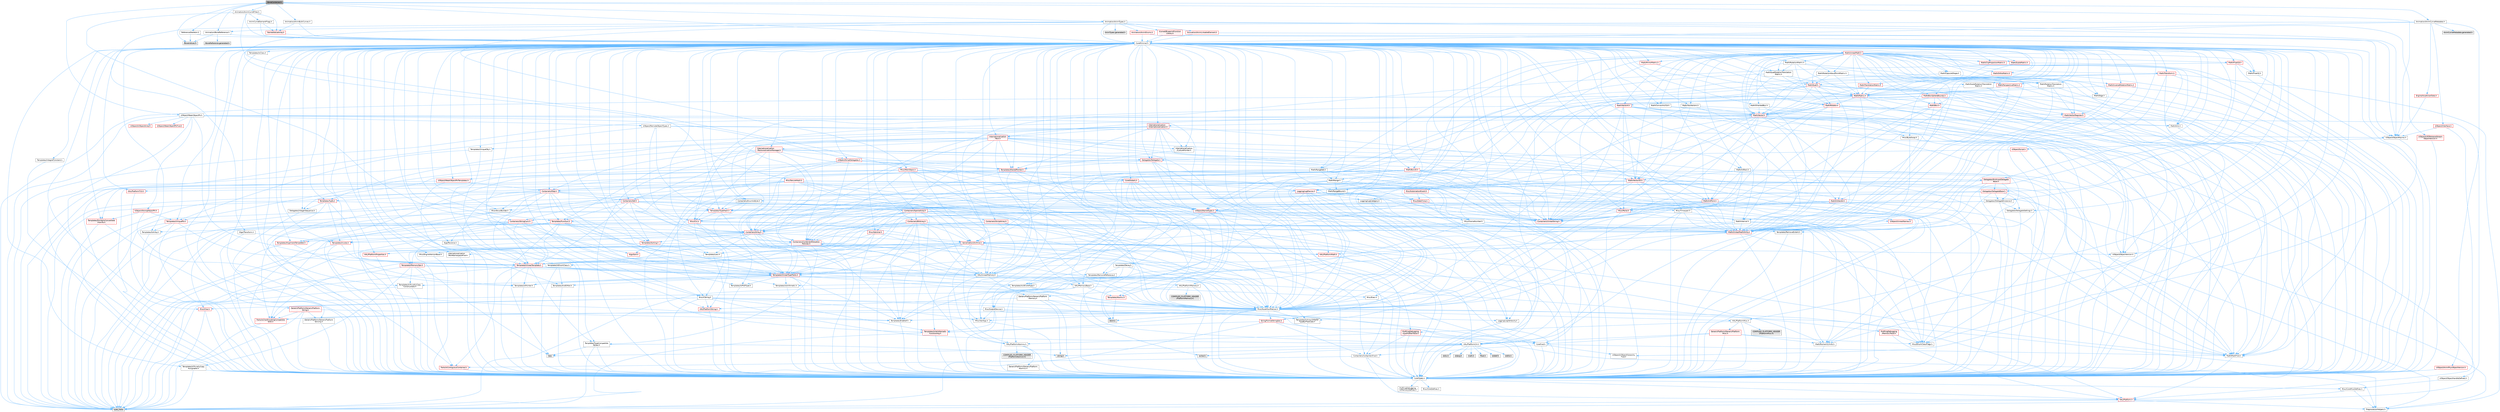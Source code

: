 digraph "BoneContainer.h"
{
 // INTERACTIVE_SVG=YES
 // LATEX_PDF_SIZE
  bgcolor="transparent";
  edge [fontname=Helvetica,fontsize=10,labelfontname=Helvetica,labelfontsize=10];
  node [fontname=Helvetica,fontsize=10,shape=box,height=0.2,width=0.4];
  Node1 [id="Node000001",label="BoneContainer.h",height=0.2,width=0.4,color="gray40", fillcolor="grey60", style="filled", fontcolor="black",tooltip=" "];
  Node1 -> Node2 [id="edge1_Node000001_Node000002",color="steelblue1",style="solid",tooltip=" "];
  Node2 [id="Node000002",label="CoreMinimal.h",height=0.2,width=0.4,color="grey40", fillcolor="white", style="filled",URL="$d7/d67/CoreMinimal_8h.html",tooltip=" "];
  Node2 -> Node3 [id="edge2_Node000002_Node000003",color="steelblue1",style="solid",tooltip=" "];
  Node3 [id="Node000003",label="CoreTypes.h",height=0.2,width=0.4,color="grey40", fillcolor="white", style="filled",URL="$dc/dec/CoreTypes_8h.html",tooltip=" "];
  Node3 -> Node4 [id="edge3_Node000003_Node000004",color="steelblue1",style="solid",tooltip=" "];
  Node4 [id="Node000004",label="HAL/Platform.h",height=0.2,width=0.4,color="red", fillcolor="#FFF0F0", style="filled",URL="$d9/dd0/Platform_8h.html",tooltip=" "];
  Node4 -> Node7 [id="edge4_Node000004_Node000007",color="steelblue1",style="solid",tooltip=" "];
  Node7 [id="Node000007",label="type_traits",height=0.2,width=0.4,color="grey60", fillcolor="#E0E0E0", style="filled",tooltip=" "];
  Node4 -> Node8 [id="edge5_Node000004_Node000008",color="steelblue1",style="solid",tooltip=" "];
  Node8 [id="Node000008",label="PreprocessorHelpers.h",height=0.2,width=0.4,color="grey40", fillcolor="white", style="filled",URL="$db/ddb/PreprocessorHelpers_8h.html",tooltip=" "];
  Node3 -> Node14 [id="edge6_Node000003_Node000014",color="steelblue1",style="solid",tooltip=" "];
  Node14 [id="Node000014",label="ProfilingDebugging\l/UMemoryDefines.h",height=0.2,width=0.4,color="grey40", fillcolor="white", style="filled",URL="$d2/da2/UMemoryDefines_8h.html",tooltip=" "];
  Node3 -> Node15 [id="edge7_Node000003_Node000015",color="steelblue1",style="solid",tooltip=" "];
  Node15 [id="Node000015",label="Misc/CoreMiscDefines.h",height=0.2,width=0.4,color="grey40", fillcolor="white", style="filled",URL="$da/d38/CoreMiscDefines_8h.html",tooltip=" "];
  Node15 -> Node4 [id="edge8_Node000015_Node000004",color="steelblue1",style="solid",tooltip=" "];
  Node15 -> Node8 [id="edge9_Node000015_Node000008",color="steelblue1",style="solid",tooltip=" "];
  Node3 -> Node16 [id="edge10_Node000003_Node000016",color="steelblue1",style="solid",tooltip=" "];
  Node16 [id="Node000016",label="Misc/CoreDefines.h",height=0.2,width=0.4,color="grey40", fillcolor="white", style="filled",URL="$d3/dd2/CoreDefines_8h.html",tooltip=" "];
  Node2 -> Node17 [id="edge11_Node000002_Node000017",color="steelblue1",style="solid",tooltip=" "];
  Node17 [id="Node000017",label="CoreFwd.h",height=0.2,width=0.4,color="grey40", fillcolor="white", style="filled",URL="$d1/d1e/CoreFwd_8h.html",tooltip=" "];
  Node17 -> Node3 [id="edge12_Node000017_Node000003",color="steelblue1",style="solid",tooltip=" "];
  Node17 -> Node18 [id="edge13_Node000017_Node000018",color="steelblue1",style="solid",tooltip=" "];
  Node18 [id="Node000018",label="Containers/ContainersFwd.h",height=0.2,width=0.4,color="grey40", fillcolor="white", style="filled",URL="$d4/d0a/ContainersFwd_8h.html",tooltip=" "];
  Node18 -> Node4 [id="edge14_Node000018_Node000004",color="steelblue1",style="solid",tooltip=" "];
  Node18 -> Node3 [id="edge15_Node000018_Node000003",color="steelblue1",style="solid",tooltip=" "];
  Node18 -> Node19 [id="edge16_Node000018_Node000019",color="steelblue1",style="solid",tooltip=" "];
  Node19 [id="Node000019",label="Traits/IsContiguousContainer.h",height=0.2,width=0.4,color="red", fillcolor="#FFF0F0", style="filled",URL="$d5/d3c/IsContiguousContainer_8h.html",tooltip=" "];
  Node19 -> Node3 [id="edge17_Node000019_Node000003",color="steelblue1",style="solid",tooltip=" "];
  Node17 -> Node22 [id="edge18_Node000017_Node000022",color="steelblue1",style="solid",tooltip=" "];
  Node22 [id="Node000022",label="Math/MathFwd.h",height=0.2,width=0.4,color="grey40", fillcolor="white", style="filled",URL="$d2/d10/MathFwd_8h.html",tooltip=" "];
  Node22 -> Node4 [id="edge19_Node000022_Node000004",color="steelblue1",style="solid",tooltip=" "];
  Node17 -> Node23 [id="edge20_Node000017_Node000023",color="steelblue1",style="solid",tooltip=" "];
  Node23 [id="Node000023",label="UObject/UObjectHierarchy\lFwd.h",height=0.2,width=0.4,color="grey40", fillcolor="white", style="filled",URL="$d3/d13/UObjectHierarchyFwd_8h.html",tooltip=" "];
  Node2 -> Node23 [id="edge21_Node000002_Node000023",color="steelblue1",style="solid",tooltip=" "];
  Node2 -> Node18 [id="edge22_Node000002_Node000018",color="steelblue1",style="solid",tooltip=" "];
  Node2 -> Node24 [id="edge23_Node000002_Node000024",color="steelblue1",style="solid",tooltip=" "];
  Node24 [id="Node000024",label="Misc/VarArgs.h",height=0.2,width=0.4,color="grey40", fillcolor="white", style="filled",URL="$d5/d6f/VarArgs_8h.html",tooltip=" "];
  Node24 -> Node3 [id="edge24_Node000024_Node000003",color="steelblue1",style="solid",tooltip=" "];
  Node2 -> Node25 [id="edge25_Node000002_Node000025",color="steelblue1",style="solid",tooltip=" "];
  Node25 [id="Node000025",label="Logging/LogVerbosity.h",height=0.2,width=0.4,color="grey40", fillcolor="white", style="filled",URL="$d2/d8f/LogVerbosity_8h.html",tooltip=" "];
  Node25 -> Node3 [id="edge26_Node000025_Node000003",color="steelblue1",style="solid",tooltip=" "];
  Node2 -> Node26 [id="edge27_Node000002_Node000026",color="steelblue1",style="solid",tooltip=" "];
  Node26 [id="Node000026",label="Misc/OutputDevice.h",height=0.2,width=0.4,color="grey40", fillcolor="white", style="filled",URL="$d7/d32/OutputDevice_8h.html",tooltip=" "];
  Node26 -> Node17 [id="edge28_Node000026_Node000017",color="steelblue1",style="solid",tooltip=" "];
  Node26 -> Node3 [id="edge29_Node000026_Node000003",color="steelblue1",style="solid",tooltip=" "];
  Node26 -> Node25 [id="edge30_Node000026_Node000025",color="steelblue1",style="solid",tooltip=" "];
  Node26 -> Node24 [id="edge31_Node000026_Node000024",color="steelblue1",style="solid",tooltip=" "];
  Node26 -> Node27 [id="edge32_Node000026_Node000027",color="steelblue1",style="solid",tooltip=" "];
  Node27 [id="Node000027",label="Templates/IsArrayOrRefOf\lTypeByPredicate.h",height=0.2,width=0.4,color="grey40", fillcolor="white", style="filled",URL="$d6/da1/IsArrayOrRefOfTypeByPredicate_8h.html",tooltip=" "];
  Node27 -> Node3 [id="edge33_Node000027_Node000003",color="steelblue1",style="solid",tooltip=" "];
  Node26 -> Node28 [id="edge34_Node000026_Node000028",color="steelblue1",style="solid",tooltip=" "];
  Node28 [id="Node000028",label="Templates/IsValidVariadic\lFunctionArg.h",height=0.2,width=0.4,color="red", fillcolor="#FFF0F0", style="filled",URL="$d0/dc8/IsValidVariadicFunctionArg_8h.html",tooltip=" "];
  Node28 -> Node3 [id="edge35_Node000028_Node000003",color="steelblue1",style="solid",tooltip=" "];
  Node28 -> Node7 [id="edge36_Node000028_Node000007",color="steelblue1",style="solid",tooltip=" "];
  Node26 -> Node30 [id="edge37_Node000026_Node000030",color="steelblue1",style="solid",tooltip=" "];
  Node30 [id="Node000030",label="Traits/IsCharEncodingCompatible\lWith.h",height=0.2,width=0.4,color="red", fillcolor="#FFF0F0", style="filled",URL="$df/dd1/IsCharEncodingCompatibleWith_8h.html",tooltip=" "];
  Node30 -> Node7 [id="edge38_Node000030_Node000007",color="steelblue1",style="solid",tooltip=" "];
  Node2 -> Node32 [id="edge39_Node000002_Node000032",color="steelblue1",style="solid",tooltip=" "];
  Node32 [id="Node000032",label="HAL/PlatformCrt.h",height=0.2,width=0.4,color="grey40", fillcolor="white", style="filled",URL="$d8/d75/PlatformCrt_8h.html",tooltip=" "];
  Node32 -> Node33 [id="edge40_Node000032_Node000033",color="steelblue1",style="solid",tooltip=" "];
  Node33 [id="Node000033",label="new",height=0.2,width=0.4,color="grey60", fillcolor="#E0E0E0", style="filled",tooltip=" "];
  Node32 -> Node34 [id="edge41_Node000032_Node000034",color="steelblue1",style="solid",tooltip=" "];
  Node34 [id="Node000034",label="wchar.h",height=0.2,width=0.4,color="grey60", fillcolor="#E0E0E0", style="filled",tooltip=" "];
  Node32 -> Node35 [id="edge42_Node000032_Node000035",color="steelblue1",style="solid",tooltip=" "];
  Node35 [id="Node000035",label="stddef.h",height=0.2,width=0.4,color="grey60", fillcolor="#E0E0E0", style="filled",tooltip=" "];
  Node32 -> Node36 [id="edge43_Node000032_Node000036",color="steelblue1",style="solid",tooltip=" "];
  Node36 [id="Node000036",label="stdlib.h",height=0.2,width=0.4,color="grey60", fillcolor="#E0E0E0", style="filled",tooltip=" "];
  Node32 -> Node37 [id="edge44_Node000032_Node000037",color="steelblue1",style="solid",tooltip=" "];
  Node37 [id="Node000037",label="stdio.h",height=0.2,width=0.4,color="grey60", fillcolor="#E0E0E0", style="filled",tooltip=" "];
  Node32 -> Node38 [id="edge45_Node000032_Node000038",color="steelblue1",style="solid",tooltip=" "];
  Node38 [id="Node000038",label="stdarg.h",height=0.2,width=0.4,color="grey60", fillcolor="#E0E0E0", style="filled",tooltip=" "];
  Node32 -> Node39 [id="edge46_Node000032_Node000039",color="steelblue1",style="solid",tooltip=" "];
  Node39 [id="Node000039",label="math.h",height=0.2,width=0.4,color="grey60", fillcolor="#E0E0E0", style="filled",tooltip=" "];
  Node32 -> Node40 [id="edge47_Node000032_Node000040",color="steelblue1",style="solid",tooltip=" "];
  Node40 [id="Node000040",label="float.h",height=0.2,width=0.4,color="grey60", fillcolor="#E0E0E0", style="filled",tooltip=" "];
  Node32 -> Node41 [id="edge48_Node000032_Node000041",color="steelblue1",style="solid",tooltip=" "];
  Node41 [id="Node000041",label="string.h",height=0.2,width=0.4,color="grey60", fillcolor="#E0E0E0", style="filled",tooltip=" "];
  Node2 -> Node42 [id="edge49_Node000002_Node000042",color="steelblue1",style="solid",tooltip=" "];
  Node42 [id="Node000042",label="HAL/PlatformMisc.h",height=0.2,width=0.4,color="grey40", fillcolor="white", style="filled",URL="$d0/df5/PlatformMisc_8h.html",tooltip=" "];
  Node42 -> Node3 [id="edge50_Node000042_Node000003",color="steelblue1",style="solid",tooltip=" "];
  Node42 -> Node43 [id="edge51_Node000042_Node000043",color="steelblue1",style="solid",tooltip=" "];
  Node43 [id="Node000043",label="GenericPlatform/GenericPlatform\lMisc.h",height=0.2,width=0.4,color="red", fillcolor="#FFF0F0", style="filled",URL="$db/d9a/GenericPlatformMisc_8h.html",tooltip=" "];
  Node43 -> Node17 [id="edge52_Node000043_Node000017",color="steelblue1",style="solid",tooltip=" "];
  Node43 -> Node3 [id="edge53_Node000043_Node000003",color="steelblue1",style="solid",tooltip=" "];
  Node43 -> Node32 [id="edge54_Node000043_Node000032",color="steelblue1",style="solid",tooltip=" "];
  Node43 -> Node47 [id="edge55_Node000043_Node000047",color="steelblue1",style="solid",tooltip=" "];
  Node47 [id="Node000047",label="Math/NumericLimits.h",height=0.2,width=0.4,color="grey40", fillcolor="white", style="filled",URL="$df/d1b/NumericLimits_8h.html",tooltip=" "];
  Node47 -> Node3 [id="edge56_Node000047_Node000003",color="steelblue1",style="solid",tooltip=" "];
  Node43 -> Node49 [id="edge57_Node000043_Node000049",color="steelblue1",style="solid",tooltip=" "];
  Node49 [id="Node000049",label="Misc/EnumClassFlags.h",height=0.2,width=0.4,color="grey40", fillcolor="white", style="filled",URL="$d8/de7/EnumClassFlags_8h.html",tooltip=" "];
  Node42 -> Node52 [id="edge58_Node000042_Node000052",color="steelblue1",style="solid",tooltip=" "];
  Node52 [id="Node000052",label="COMPILED_PLATFORM_HEADER\l(PlatformMisc.h)",height=0.2,width=0.4,color="grey60", fillcolor="#E0E0E0", style="filled",tooltip=" "];
  Node42 -> Node53 [id="edge59_Node000042_Node000053",color="steelblue1",style="solid",tooltip=" "];
  Node53 [id="Node000053",label="ProfilingDebugging\l/CpuProfilerTrace.h",height=0.2,width=0.4,color="red", fillcolor="#FFF0F0", style="filled",URL="$da/dcb/CpuProfilerTrace_8h.html",tooltip=" "];
  Node53 -> Node3 [id="edge60_Node000053_Node000003",color="steelblue1",style="solid",tooltip=" "];
  Node53 -> Node18 [id="edge61_Node000053_Node000018",color="steelblue1",style="solid",tooltip=" "];
  Node53 -> Node54 [id="edge62_Node000053_Node000054",color="steelblue1",style="solid",tooltip=" "];
  Node54 [id="Node000054",label="HAL/PlatformAtomics.h",height=0.2,width=0.4,color="grey40", fillcolor="white", style="filled",URL="$d3/d36/PlatformAtomics_8h.html",tooltip=" "];
  Node54 -> Node3 [id="edge63_Node000054_Node000003",color="steelblue1",style="solid",tooltip=" "];
  Node54 -> Node55 [id="edge64_Node000054_Node000055",color="steelblue1",style="solid",tooltip=" "];
  Node55 [id="Node000055",label="GenericPlatform/GenericPlatform\lAtomics.h",height=0.2,width=0.4,color="grey40", fillcolor="white", style="filled",URL="$da/d72/GenericPlatformAtomics_8h.html",tooltip=" "];
  Node55 -> Node3 [id="edge65_Node000055_Node000003",color="steelblue1",style="solid",tooltip=" "];
  Node54 -> Node56 [id="edge66_Node000054_Node000056",color="steelblue1",style="solid",tooltip=" "];
  Node56 [id="Node000056",label="COMPILED_PLATFORM_HEADER\l(PlatformAtomics.h)",height=0.2,width=0.4,color="grey60", fillcolor="#E0E0E0", style="filled",tooltip=" "];
  Node53 -> Node8 [id="edge67_Node000053_Node000008",color="steelblue1",style="solid",tooltip=" "];
  Node2 -> Node61 [id="edge68_Node000002_Node000061",color="steelblue1",style="solid",tooltip=" "];
  Node61 [id="Node000061",label="Misc/AssertionMacros.h",height=0.2,width=0.4,color="grey40", fillcolor="white", style="filled",URL="$d0/dfa/AssertionMacros_8h.html",tooltip=" "];
  Node61 -> Node3 [id="edge69_Node000061_Node000003",color="steelblue1",style="solid",tooltip=" "];
  Node61 -> Node4 [id="edge70_Node000061_Node000004",color="steelblue1",style="solid",tooltip=" "];
  Node61 -> Node42 [id="edge71_Node000061_Node000042",color="steelblue1",style="solid",tooltip=" "];
  Node61 -> Node8 [id="edge72_Node000061_Node000008",color="steelblue1",style="solid",tooltip=" "];
  Node61 -> Node62 [id="edge73_Node000061_Node000062",color="steelblue1",style="solid",tooltip=" "];
  Node62 [id="Node000062",label="Templates/EnableIf.h",height=0.2,width=0.4,color="grey40", fillcolor="white", style="filled",URL="$d7/d60/EnableIf_8h.html",tooltip=" "];
  Node62 -> Node3 [id="edge74_Node000062_Node000003",color="steelblue1",style="solid",tooltip=" "];
  Node61 -> Node27 [id="edge75_Node000061_Node000027",color="steelblue1",style="solid",tooltip=" "];
  Node61 -> Node28 [id="edge76_Node000061_Node000028",color="steelblue1",style="solid",tooltip=" "];
  Node61 -> Node30 [id="edge77_Node000061_Node000030",color="steelblue1",style="solid",tooltip=" "];
  Node61 -> Node24 [id="edge78_Node000061_Node000024",color="steelblue1",style="solid",tooltip=" "];
  Node61 -> Node63 [id="edge79_Node000061_Node000063",color="steelblue1",style="solid",tooltip=" "];
  Node63 [id="Node000063",label="String/FormatStringSan.h",height=0.2,width=0.4,color="red", fillcolor="#FFF0F0", style="filled",URL="$d3/d8b/FormatStringSan_8h.html",tooltip=" "];
  Node63 -> Node7 [id="edge80_Node000063_Node000007",color="steelblue1",style="solid",tooltip=" "];
  Node63 -> Node3 [id="edge81_Node000063_Node000003",color="steelblue1",style="solid",tooltip=" "];
  Node63 -> Node28 [id="edge82_Node000063_Node000028",color="steelblue1",style="solid",tooltip=" "];
  Node63 -> Node18 [id="edge83_Node000063_Node000018",color="steelblue1",style="solid",tooltip=" "];
  Node61 -> Node69 [id="edge84_Node000061_Node000069",color="steelblue1",style="solid",tooltip=" "];
  Node69 [id="Node000069",label="atomic",height=0.2,width=0.4,color="grey60", fillcolor="#E0E0E0", style="filled",tooltip=" "];
  Node2 -> Node70 [id="edge85_Node000002_Node000070",color="steelblue1",style="solid",tooltip=" "];
  Node70 [id="Node000070",label="Templates/IsPointer.h",height=0.2,width=0.4,color="grey40", fillcolor="white", style="filled",URL="$d7/d05/IsPointer_8h.html",tooltip=" "];
  Node70 -> Node3 [id="edge86_Node000070_Node000003",color="steelblue1",style="solid",tooltip=" "];
  Node2 -> Node71 [id="edge87_Node000002_Node000071",color="steelblue1",style="solid",tooltip=" "];
  Node71 [id="Node000071",label="HAL/PlatformMemory.h",height=0.2,width=0.4,color="grey40", fillcolor="white", style="filled",URL="$de/d68/PlatformMemory_8h.html",tooltip=" "];
  Node71 -> Node3 [id="edge88_Node000071_Node000003",color="steelblue1",style="solid",tooltip=" "];
  Node71 -> Node72 [id="edge89_Node000071_Node000072",color="steelblue1",style="solid",tooltip=" "];
  Node72 [id="Node000072",label="GenericPlatform/GenericPlatform\lMemory.h",height=0.2,width=0.4,color="grey40", fillcolor="white", style="filled",URL="$dd/d22/GenericPlatformMemory_8h.html",tooltip=" "];
  Node72 -> Node17 [id="edge90_Node000072_Node000017",color="steelblue1",style="solid",tooltip=" "];
  Node72 -> Node3 [id="edge91_Node000072_Node000003",color="steelblue1",style="solid",tooltip=" "];
  Node72 -> Node73 [id="edge92_Node000072_Node000073",color="steelblue1",style="solid",tooltip=" "];
  Node73 [id="Node000073",label="HAL/PlatformString.h",height=0.2,width=0.4,color="red", fillcolor="#FFF0F0", style="filled",URL="$db/db5/PlatformString_8h.html",tooltip=" "];
  Node73 -> Node3 [id="edge93_Node000073_Node000003",color="steelblue1",style="solid",tooltip=" "];
  Node72 -> Node41 [id="edge94_Node000072_Node000041",color="steelblue1",style="solid",tooltip=" "];
  Node72 -> Node34 [id="edge95_Node000072_Node000034",color="steelblue1",style="solid",tooltip=" "];
  Node71 -> Node75 [id="edge96_Node000071_Node000075",color="steelblue1",style="solid",tooltip=" "];
  Node75 [id="Node000075",label="COMPILED_PLATFORM_HEADER\l(PlatformMemory.h)",height=0.2,width=0.4,color="grey60", fillcolor="#E0E0E0", style="filled",tooltip=" "];
  Node2 -> Node54 [id="edge97_Node000002_Node000054",color="steelblue1",style="solid",tooltip=" "];
  Node2 -> Node76 [id="edge98_Node000002_Node000076",color="steelblue1",style="solid",tooltip=" "];
  Node76 [id="Node000076",label="Misc/Exec.h",height=0.2,width=0.4,color="grey40", fillcolor="white", style="filled",URL="$de/ddb/Exec_8h.html",tooltip=" "];
  Node76 -> Node3 [id="edge99_Node000076_Node000003",color="steelblue1",style="solid",tooltip=" "];
  Node76 -> Node61 [id="edge100_Node000076_Node000061",color="steelblue1",style="solid",tooltip=" "];
  Node2 -> Node77 [id="edge101_Node000002_Node000077",color="steelblue1",style="solid",tooltip=" "];
  Node77 [id="Node000077",label="HAL/MemoryBase.h",height=0.2,width=0.4,color="grey40", fillcolor="white", style="filled",URL="$d6/d9f/MemoryBase_8h.html",tooltip=" "];
  Node77 -> Node3 [id="edge102_Node000077_Node000003",color="steelblue1",style="solid",tooltip=" "];
  Node77 -> Node54 [id="edge103_Node000077_Node000054",color="steelblue1",style="solid",tooltip=" "];
  Node77 -> Node32 [id="edge104_Node000077_Node000032",color="steelblue1",style="solid",tooltip=" "];
  Node77 -> Node76 [id="edge105_Node000077_Node000076",color="steelblue1",style="solid",tooltip=" "];
  Node77 -> Node26 [id="edge106_Node000077_Node000026",color="steelblue1",style="solid",tooltip=" "];
  Node77 -> Node78 [id="edge107_Node000077_Node000078",color="steelblue1",style="solid",tooltip=" "];
  Node78 [id="Node000078",label="Templates/Atomic.h",height=0.2,width=0.4,color="red", fillcolor="#FFF0F0", style="filled",URL="$d3/d91/Atomic_8h.html",tooltip=" "];
  Node78 -> Node69 [id="edge108_Node000078_Node000069",color="steelblue1",style="solid",tooltip=" "];
  Node2 -> Node87 [id="edge109_Node000002_Node000087",color="steelblue1",style="solid",tooltip=" "];
  Node87 [id="Node000087",label="HAL/UnrealMemory.h",height=0.2,width=0.4,color="grey40", fillcolor="white", style="filled",URL="$d9/d96/UnrealMemory_8h.html",tooltip=" "];
  Node87 -> Node3 [id="edge110_Node000087_Node000003",color="steelblue1",style="solid",tooltip=" "];
  Node87 -> Node72 [id="edge111_Node000087_Node000072",color="steelblue1",style="solid",tooltip=" "];
  Node87 -> Node77 [id="edge112_Node000087_Node000077",color="steelblue1",style="solid",tooltip=" "];
  Node87 -> Node71 [id="edge113_Node000087_Node000071",color="steelblue1",style="solid",tooltip=" "];
  Node87 -> Node88 [id="edge114_Node000087_Node000088",color="steelblue1",style="solid",tooltip=" "];
  Node88 [id="Node000088",label="ProfilingDebugging\l/MemoryTrace.h",height=0.2,width=0.4,color="red", fillcolor="#FFF0F0", style="filled",URL="$da/dd7/MemoryTrace_8h.html",tooltip=" "];
  Node88 -> Node4 [id="edge115_Node000088_Node000004",color="steelblue1",style="solid",tooltip=" "];
  Node88 -> Node49 [id="edge116_Node000088_Node000049",color="steelblue1",style="solid",tooltip=" "];
  Node87 -> Node70 [id="edge117_Node000087_Node000070",color="steelblue1",style="solid",tooltip=" "];
  Node2 -> Node89 [id="edge118_Node000002_Node000089",color="steelblue1",style="solid",tooltip=" "];
  Node89 [id="Node000089",label="Templates/IsArithmetic.h",height=0.2,width=0.4,color="grey40", fillcolor="white", style="filled",URL="$d2/d5d/IsArithmetic_8h.html",tooltip=" "];
  Node89 -> Node3 [id="edge119_Node000089_Node000003",color="steelblue1",style="solid",tooltip=" "];
  Node2 -> Node83 [id="edge120_Node000002_Node000083",color="steelblue1",style="solid",tooltip=" "];
  Node83 [id="Node000083",label="Templates/AndOrNot.h",height=0.2,width=0.4,color="grey40", fillcolor="white", style="filled",URL="$db/d0a/AndOrNot_8h.html",tooltip=" "];
  Node83 -> Node3 [id="edge121_Node000083_Node000003",color="steelblue1",style="solid",tooltip=" "];
  Node2 -> Node90 [id="edge122_Node000002_Node000090",color="steelblue1",style="solid",tooltip=" "];
  Node90 [id="Node000090",label="Templates/IsPODType.h",height=0.2,width=0.4,color="grey40", fillcolor="white", style="filled",URL="$d7/db1/IsPODType_8h.html",tooltip=" "];
  Node90 -> Node3 [id="edge123_Node000090_Node000003",color="steelblue1",style="solid",tooltip=" "];
  Node2 -> Node91 [id="edge124_Node000002_Node000091",color="steelblue1",style="solid",tooltip=" "];
  Node91 [id="Node000091",label="Templates/IsUECoreType.h",height=0.2,width=0.4,color="grey40", fillcolor="white", style="filled",URL="$d1/db8/IsUECoreType_8h.html",tooltip=" "];
  Node91 -> Node3 [id="edge125_Node000091_Node000003",color="steelblue1",style="solid",tooltip=" "];
  Node91 -> Node7 [id="edge126_Node000091_Node000007",color="steelblue1",style="solid",tooltip=" "];
  Node2 -> Node84 [id="edge127_Node000002_Node000084",color="steelblue1",style="solid",tooltip=" "];
  Node84 [id="Node000084",label="Templates/IsTriviallyCopy\lConstructible.h",height=0.2,width=0.4,color="grey40", fillcolor="white", style="filled",URL="$d3/d78/IsTriviallyCopyConstructible_8h.html",tooltip=" "];
  Node84 -> Node3 [id="edge128_Node000084_Node000003",color="steelblue1",style="solid",tooltip=" "];
  Node84 -> Node7 [id="edge129_Node000084_Node000007",color="steelblue1",style="solid",tooltip=" "];
  Node2 -> Node92 [id="edge130_Node000002_Node000092",color="steelblue1",style="solid",tooltip=" "];
  Node92 [id="Node000092",label="Templates/UnrealTypeTraits.h",height=0.2,width=0.4,color="red", fillcolor="#FFF0F0", style="filled",URL="$d2/d2d/UnrealTypeTraits_8h.html",tooltip=" "];
  Node92 -> Node3 [id="edge131_Node000092_Node000003",color="steelblue1",style="solid",tooltip=" "];
  Node92 -> Node70 [id="edge132_Node000092_Node000070",color="steelblue1",style="solid",tooltip=" "];
  Node92 -> Node61 [id="edge133_Node000092_Node000061",color="steelblue1",style="solid",tooltip=" "];
  Node92 -> Node83 [id="edge134_Node000092_Node000083",color="steelblue1",style="solid",tooltip=" "];
  Node92 -> Node62 [id="edge135_Node000092_Node000062",color="steelblue1",style="solid",tooltip=" "];
  Node92 -> Node89 [id="edge136_Node000092_Node000089",color="steelblue1",style="solid",tooltip=" "];
  Node92 -> Node90 [id="edge137_Node000092_Node000090",color="steelblue1",style="solid",tooltip=" "];
  Node92 -> Node91 [id="edge138_Node000092_Node000091",color="steelblue1",style="solid",tooltip=" "];
  Node92 -> Node84 [id="edge139_Node000092_Node000084",color="steelblue1",style="solid",tooltip=" "];
  Node2 -> Node62 [id="edge140_Node000002_Node000062",color="steelblue1",style="solid",tooltip=" "];
  Node2 -> Node94 [id="edge141_Node000002_Node000094",color="steelblue1",style="solid",tooltip=" "];
  Node94 [id="Node000094",label="Templates/RemoveReference.h",height=0.2,width=0.4,color="grey40", fillcolor="white", style="filled",URL="$da/dbe/RemoveReference_8h.html",tooltip=" "];
  Node94 -> Node3 [id="edge142_Node000094_Node000003",color="steelblue1",style="solid",tooltip=" "];
  Node2 -> Node95 [id="edge143_Node000002_Node000095",color="steelblue1",style="solid",tooltip=" "];
  Node95 [id="Node000095",label="Templates/IntegralConstant.h",height=0.2,width=0.4,color="grey40", fillcolor="white", style="filled",URL="$db/d1b/IntegralConstant_8h.html",tooltip=" "];
  Node95 -> Node3 [id="edge144_Node000095_Node000003",color="steelblue1",style="solid",tooltip=" "];
  Node2 -> Node96 [id="edge145_Node000002_Node000096",color="steelblue1",style="solid",tooltip=" "];
  Node96 [id="Node000096",label="Templates/IsClass.h",height=0.2,width=0.4,color="grey40", fillcolor="white", style="filled",URL="$db/dcb/IsClass_8h.html",tooltip=" "];
  Node96 -> Node3 [id="edge146_Node000096_Node000003",color="steelblue1",style="solid",tooltip=" "];
  Node2 -> Node97 [id="edge147_Node000002_Node000097",color="steelblue1",style="solid",tooltip=" "];
  Node97 [id="Node000097",label="Templates/TypeCompatible\lBytes.h",height=0.2,width=0.4,color="grey40", fillcolor="white", style="filled",URL="$df/d0a/TypeCompatibleBytes_8h.html",tooltip=" "];
  Node97 -> Node3 [id="edge148_Node000097_Node000003",color="steelblue1",style="solid",tooltip=" "];
  Node97 -> Node41 [id="edge149_Node000097_Node000041",color="steelblue1",style="solid",tooltip=" "];
  Node97 -> Node33 [id="edge150_Node000097_Node000033",color="steelblue1",style="solid",tooltip=" "];
  Node97 -> Node7 [id="edge151_Node000097_Node000007",color="steelblue1",style="solid",tooltip=" "];
  Node2 -> Node19 [id="edge152_Node000002_Node000019",color="steelblue1",style="solid",tooltip=" "];
  Node2 -> Node98 [id="edge153_Node000002_Node000098",color="steelblue1",style="solid",tooltip=" "];
  Node98 [id="Node000098",label="Templates/UnrealTemplate.h",height=0.2,width=0.4,color="red", fillcolor="#FFF0F0", style="filled",URL="$d4/d24/UnrealTemplate_8h.html",tooltip=" "];
  Node98 -> Node3 [id="edge154_Node000098_Node000003",color="steelblue1",style="solid",tooltip=" "];
  Node98 -> Node70 [id="edge155_Node000098_Node000070",color="steelblue1",style="solid",tooltip=" "];
  Node98 -> Node87 [id="edge156_Node000098_Node000087",color="steelblue1",style="solid",tooltip=" "];
  Node98 -> Node92 [id="edge157_Node000098_Node000092",color="steelblue1",style="solid",tooltip=" "];
  Node98 -> Node94 [id="edge158_Node000098_Node000094",color="steelblue1",style="solid",tooltip=" "];
  Node98 -> Node97 [id="edge159_Node000098_Node000097",color="steelblue1",style="solid",tooltip=" "];
  Node98 -> Node19 [id="edge160_Node000098_Node000019",color="steelblue1",style="solid",tooltip=" "];
  Node98 -> Node7 [id="edge161_Node000098_Node000007",color="steelblue1",style="solid",tooltip=" "];
  Node2 -> Node47 [id="edge162_Node000002_Node000047",color="steelblue1",style="solid",tooltip=" "];
  Node2 -> Node102 [id="edge163_Node000002_Node000102",color="steelblue1",style="solid",tooltip=" "];
  Node102 [id="Node000102",label="HAL/PlatformMath.h",height=0.2,width=0.4,color="red", fillcolor="#FFF0F0", style="filled",URL="$dc/d53/PlatformMath_8h.html",tooltip=" "];
  Node102 -> Node3 [id="edge164_Node000102_Node000003",color="steelblue1",style="solid",tooltip=" "];
  Node2 -> Node85 [id="edge165_Node000002_Node000085",color="steelblue1",style="solid",tooltip=" "];
  Node85 [id="Node000085",label="Templates/IsTriviallyCopy\lAssignable.h",height=0.2,width=0.4,color="grey40", fillcolor="white", style="filled",URL="$d2/df2/IsTriviallyCopyAssignable_8h.html",tooltip=" "];
  Node85 -> Node3 [id="edge166_Node000085_Node000003",color="steelblue1",style="solid",tooltip=" "];
  Node85 -> Node7 [id="edge167_Node000085_Node000007",color="steelblue1",style="solid",tooltip=" "];
  Node2 -> Node110 [id="edge168_Node000002_Node000110",color="steelblue1",style="solid",tooltip=" "];
  Node110 [id="Node000110",label="Templates/MemoryOps.h",height=0.2,width=0.4,color="red", fillcolor="#FFF0F0", style="filled",URL="$db/dea/MemoryOps_8h.html",tooltip=" "];
  Node110 -> Node3 [id="edge169_Node000110_Node000003",color="steelblue1",style="solid",tooltip=" "];
  Node110 -> Node87 [id="edge170_Node000110_Node000087",color="steelblue1",style="solid",tooltip=" "];
  Node110 -> Node85 [id="edge171_Node000110_Node000085",color="steelblue1",style="solid",tooltip=" "];
  Node110 -> Node84 [id="edge172_Node000110_Node000084",color="steelblue1",style="solid",tooltip=" "];
  Node110 -> Node92 [id="edge173_Node000110_Node000092",color="steelblue1",style="solid",tooltip=" "];
  Node110 -> Node33 [id="edge174_Node000110_Node000033",color="steelblue1",style="solid",tooltip=" "];
  Node110 -> Node7 [id="edge175_Node000110_Node000007",color="steelblue1",style="solid",tooltip=" "];
  Node2 -> Node111 [id="edge176_Node000002_Node000111",color="steelblue1",style="solid",tooltip=" "];
  Node111 [id="Node000111",label="Containers/ContainerAllocation\lPolicies.h",height=0.2,width=0.4,color="red", fillcolor="#FFF0F0", style="filled",URL="$d7/dff/ContainerAllocationPolicies_8h.html",tooltip=" "];
  Node111 -> Node3 [id="edge177_Node000111_Node000003",color="steelblue1",style="solid",tooltip=" "];
  Node111 -> Node111 [id="edge178_Node000111_Node000111",color="steelblue1",style="solid",tooltip=" "];
  Node111 -> Node102 [id="edge179_Node000111_Node000102",color="steelblue1",style="solid",tooltip=" "];
  Node111 -> Node87 [id="edge180_Node000111_Node000087",color="steelblue1",style="solid",tooltip=" "];
  Node111 -> Node47 [id="edge181_Node000111_Node000047",color="steelblue1",style="solid",tooltip=" "];
  Node111 -> Node61 [id="edge182_Node000111_Node000061",color="steelblue1",style="solid",tooltip=" "];
  Node111 -> Node110 [id="edge183_Node000111_Node000110",color="steelblue1",style="solid",tooltip=" "];
  Node111 -> Node97 [id="edge184_Node000111_Node000097",color="steelblue1",style="solid",tooltip=" "];
  Node111 -> Node7 [id="edge185_Node000111_Node000007",color="steelblue1",style="solid",tooltip=" "];
  Node2 -> Node114 [id="edge186_Node000002_Node000114",color="steelblue1",style="solid",tooltip=" "];
  Node114 [id="Node000114",label="Templates/IsEnumClass.h",height=0.2,width=0.4,color="grey40", fillcolor="white", style="filled",URL="$d7/d15/IsEnumClass_8h.html",tooltip=" "];
  Node114 -> Node3 [id="edge187_Node000114_Node000003",color="steelblue1",style="solid",tooltip=" "];
  Node114 -> Node83 [id="edge188_Node000114_Node000083",color="steelblue1",style="solid",tooltip=" "];
  Node2 -> Node115 [id="edge189_Node000002_Node000115",color="steelblue1",style="solid",tooltip=" "];
  Node115 [id="Node000115",label="HAL/PlatformProperties.h",height=0.2,width=0.4,color="red", fillcolor="#FFF0F0", style="filled",URL="$d9/db0/PlatformProperties_8h.html",tooltip=" "];
  Node115 -> Node3 [id="edge190_Node000115_Node000003",color="steelblue1",style="solid",tooltip=" "];
  Node2 -> Node118 [id="edge191_Node000002_Node000118",color="steelblue1",style="solid",tooltip=" "];
  Node118 [id="Node000118",label="Misc/EngineVersionBase.h",height=0.2,width=0.4,color="grey40", fillcolor="white", style="filled",URL="$d5/d2b/EngineVersionBase_8h.html",tooltip=" "];
  Node118 -> Node3 [id="edge192_Node000118_Node000003",color="steelblue1",style="solid",tooltip=" "];
  Node2 -> Node119 [id="edge193_Node000002_Node000119",color="steelblue1",style="solid",tooltip=" "];
  Node119 [id="Node000119",label="Internationalization\l/TextNamespaceFwd.h",height=0.2,width=0.4,color="grey40", fillcolor="white", style="filled",URL="$d8/d97/TextNamespaceFwd_8h.html",tooltip=" "];
  Node119 -> Node3 [id="edge194_Node000119_Node000003",color="steelblue1",style="solid",tooltip=" "];
  Node2 -> Node120 [id="edge195_Node000002_Node000120",color="steelblue1",style="solid",tooltip=" "];
  Node120 [id="Node000120",label="Serialization/Archive.h",height=0.2,width=0.4,color="red", fillcolor="#FFF0F0", style="filled",URL="$d7/d3b/Archive_8h.html",tooltip=" "];
  Node120 -> Node17 [id="edge196_Node000120_Node000017",color="steelblue1",style="solid",tooltip=" "];
  Node120 -> Node3 [id="edge197_Node000120_Node000003",color="steelblue1",style="solid",tooltip=" "];
  Node120 -> Node115 [id="edge198_Node000120_Node000115",color="steelblue1",style="solid",tooltip=" "];
  Node120 -> Node119 [id="edge199_Node000120_Node000119",color="steelblue1",style="solid",tooltip=" "];
  Node120 -> Node22 [id="edge200_Node000120_Node000022",color="steelblue1",style="solid",tooltip=" "];
  Node120 -> Node61 [id="edge201_Node000120_Node000061",color="steelblue1",style="solid",tooltip=" "];
  Node120 -> Node118 [id="edge202_Node000120_Node000118",color="steelblue1",style="solid",tooltip=" "];
  Node120 -> Node24 [id="edge203_Node000120_Node000024",color="steelblue1",style="solid",tooltip=" "];
  Node120 -> Node62 [id="edge204_Node000120_Node000062",color="steelblue1",style="solid",tooltip=" "];
  Node120 -> Node27 [id="edge205_Node000120_Node000027",color="steelblue1",style="solid",tooltip=" "];
  Node120 -> Node114 [id="edge206_Node000120_Node000114",color="steelblue1",style="solid",tooltip=" "];
  Node120 -> Node28 [id="edge207_Node000120_Node000028",color="steelblue1",style="solid",tooltip=" "];
  Node120 -> Node98 [id="edge208_Node000120_Node000098",color="steelblue1",style="solid",tooltip=" "];
  Node120 -> Node30 [id="edge209_Node000120_Node000030",color="steelblue1",style="solid",tooltip=" "];
  Node120 -> Node123 [id="edge210_Node000120_Node000123",color="steelblue1",style="solid",tooltip=" "];
  Node123 [id="Node000123",label="UObject/ObjectVersion.h",height=0.2,width=0.4,color="grey40", fillcolor="white", style="filled",URL="$da/d63/ObjectVersion_8h.html",tooltip=" "];
  Node123 -> Node3 [id="edge211_Node000123_Node000003",color="steelblue1",style="solid",tooltip=" "];
  Node2 -> Node124 [id="edge212_Node000002_Node000124",color="steelblue1",style="solid",tooltip=" "];
  Node124 [id="Node000124",label="Templates/Less.h",height=0.2,width=0.4,color="grey40", fillcolor="white", style="filled",URL="$de/dc8/Less_8h.html",tooltip=" "];
  Node124 -> Node3 [id="edge213_Node000124_Node000003",color="steelblue1",style="solid",tooltip=" "];
  Node124 -> Node98 [id="edge214_Node000124_Node000098",color="steelblue1",style="solid",tooltip=" "];
  Node2 -> Node125 [id="edge215_Node000002_Node000125",color="steelblue1",style="solid",tooltip=" "];
  Node125 [id="Node000125",label="Templates/Sorting.h",height=0.2,width=0.4,color="red", fillcolor="#FFF0F0", style="filled",URL="$d3/d9e/Sorting_8h.html",tooltip=" "];
  Node125 -> Node3 [id="edge216_Node000125_Node000003",color="steelblue1",style="solid",tooltip=" "];
  Node125 -> Node130 [id="edge217_Node000125_Node000130",color="steelblue1",style="solid",tooltip=" "];
  Node130 [id="Node000130",label="Algo/Sort.h",height=0.2,width=0.4,color="red", fillcolor="#FFF0F0", style="filled",URL="$d1/d87/Sort_8h.html",tooltip=" "];
  Node125 -> Node102 [id="edge218_Node000125_Node000102",color="steelblue1",style="solid",tooltip=" "];
  Node125 -> Node124 [id="edge219_Node000125_Node000124",color="steelblue1",style="solid",tooltip=" "];
  Node2 -> Node136 [id="edge220_Node000002_Node000136",color="steelblue1",style="solid",tooltip=" "];
  Node136 [id="Node000136",label="Misc/Char.h",height=0.2,width=0.4,color="red", fillcolor="#FFF0F0", style="filled",URL="$d0/d58/Char_8h.html",tooltip=" "];
  Node136 -> Node3 [id="edge221_Node000136_Node000003",color="steelblue1",style="solid",tooltip=" "];
  Node136 -> Node7 [id="edge222_Node000136_Node000007",color="steelblue1",style="solid",tooltip=" "];
  Node2 -> Node139 [id="edge223_Node000002_Node000139",color="steelblue1",style="solid",tooltip=" "];
  Node139 [id="Node000139",label="GenericPlatform/GenericPlatform\lStricmp.h",height=0.2,width=0.4,color="grey40", fillcolor="white", style="filled",URL="$d2/d86/GenericPlatformStricmp_8h.html",tooltip=" "];
  Node139 -> Node3 [id="edge224_Node000139_Node000003",color="steelblue1",style="solid",tooltip=" "];
  Node2 -> Node140 [id="edge225_Node000002_Node000140",color="steelblue1",style="solid",tooltip=" "];
  Node140 [id="Node000140",label="GenericPlatform/GenericPlatform\lString.h",height=0.2,width=0.4,color="red", fillcolor="#FFF0F0", style="filled",URL="$dd/d20/GenericPlatformString_8h.html",tooltip=" "];
  Node140 -> Node3 [id="edge226_Node000140_Node000003",color="steelblue1",style="solid",tooltip=" "];
  Node140 -> Node139 [id="edge227_Node000140_Node000139",color="steelblue1",style="solid",tooltip=" "];
  Node140 -> Node62 [id="edge228_Node000140_Node000062",color="steelblue1",style="solid",tooltip=" "];
  Node140 -> Node30 [id="edge229_Node000140_Node000030",color="steelblue1",style="solid",tooltip=" "];
  Node140 -> Node7 [id="edge230_Node000140_Node000007",color="steelblue1",style="solid",tooltip=" "];
  Node2 -> Node73 [id="edge231_Node000002_Node000073",color="steelblue1",style="solid",tooltip=" "];
  Node2 -> Node143 [id="edge232_Node000002_Node000143",color="steelblue1",style="solid",tooltip=" "];
  Node143 [id="Node000143",label="Misc/CString.h",height=0.2,width=0.4,color="grey40", fillcolor="white", style="filled",URL="$d2/d49/CString_8h.html",tooltip=" "];
  Node143 -> Node3 [id="edge233_Node000143_Node000003",color="steelblue1",style="solid",tooltip=" "];
  Node143 -> Node32 [id="edge234_Node000143_Node000032",color="steelblue1",style="solid",tooltip=" "];
  Node143 -> Node73 [id="edge235_Node000143_Node000073",color="steelblue1",style="solid",tooltip=" "];
  Node143 -> Node61 [id="edge236_Node000143_Node000061",color="steelblue1",style="solid",tooltip=" "];
  Node143 -> Node136 [id="edge237_Node000143_Node000136",color="steelblue1",style="solid",tooltip=" "];
  Node143 -> Node24 [id="edge238_Node000143_Node000024",color="steelblue1",style="solid",tooltip=" "];
  Node143 -> Node27 [id="edge239_Node000143_Node000027",color="steelblue1",style="solid",tooltip=" "];
  Node143 -> Node28 [id="edge240_Node000143_Node000028",color="steelblue1",style="solid",tooltip=" "];
  Node143 -> Node30 [id="edge241_Node000143_Node000030",color="steelblue1",style="solid",tooltip=" "];
  Node2 -> Node144 [id="edge242_Node000002_Node000144",color="steelblue1",style="solid",tooltip=" "];
  Node144 [id="Node000144",label="Misc/Crc.h",height=0.2,width=0.4,color="red", fillcolor="#FFF0F0", style="filled",URL="$d4/dd2/Crc_8h.html",tooltip=" "];
  Node144 -> Node3 [id="edge243_Node000144_Node000003",color="steelblue1",style="solid",tooltip=" "];
  Node144 -> Node73 [id="edge244_Node000144_Node000073",color="steelblue1",style="solid",tooltip=" "];
  Node144 -> Node61 [id="edge245_Node000144_Node000061",color="steelblue1",style="solid",tooltip=" "];
  Node144 -> Node143 [id="edge246_Node000144_Node000143",color="steelblue1",style="solid",tooltip=" "];
  Node144 -> Node136 [id="edge247_Node000144_Node000136",color="steelblue1",style="solid",tooltip=" "];
  Node144 -> Node92 [id="edge248_Node000144_Node000092",color="steelblue1",style="solid",tooltip=" "];
  Node2 -> Node135 [id="edge249_Node000002_Node000135",color="steelblue1",style="solid",tooltip=" "];
  Node135 [id="Node000135",label="Math/UnrealMathUtility.h",height=0.2,width=0.4,color="red", fillcolor="#FFF0F0", style="filled",URL="$db/db8/UnrealMathUtility_8h.html",tooltip=" "];
  Node135 -> Node3 [id="edge250_Node000135_Node000003",color="steelblue1",style="solid",tooltip=" "];
  Node135 -> Node61 [id="edge251_Node000135_Node000061",color="steelblue1",style="solid",tooltip=" "];
  Node135 -> Node102 [id="edge252_Node000135_Node000102",color="steelblue1",style="solid",tooltip=" "];
  Node135 -> Node22 [id="edge253_Node000135_Node000022",color="steelblue1",style="solid",tooltip=" "];
  Node2 -> Node145 [id="edge254_Node000002_Node000145",color="steelblue1",style="solid",tooltip=" "];
  Node145 [id="Node000145",label="Containers/UnrealString.h",height=0.2,width=0.4,color="red", fillcolor="#FFF0F0", style="filled",URL="$d5/dba/UnrealString_8h.html",tooltip=" "];
  Node2 -> Node149 [id="edge255_Node000002_Node000149",color="steelblue1",style="solid",tooltip=" "];
  Node149 [id="Node000149",label="Containers/Array.h",height=0.2,width=0.4,color="red", fillcolor="#FFF0F0", style="filled",URL="$df/dd0/Array_8h.html",tooltip=" "];
  Node149 -> Node3 [id="edge256_Node000149_Node000003",color="steelblue1",style="solid",tooltip=" "];
  Node149 -> Node61 [id="edge257_Node000149_Node000061",color="steelblue1",style="solid",tooltip=" "];
  Node149 -> Node87 [id="edge258_Node000149_Node000087",color="steelblue1",style="solid",tooltip=" "];
  Node149 -> Node92 [id="edge259_Node000149_Node000092",color="steelblue1",style="solid",tooltip=" "];
  Node149 -> Node98 [id="edge260_Node000149_Node000098",color="steelblue1",style="solid",tooltip=" "];
  Node149 -> Node111 [id="edge261_Node000149_Node000111",color="steelblue1",style="solid",tooltip=" "];
  Node149 -> Node120 [id="edge262_Node000149_Node000120",color="steelblue1",style="solid",tooltip=" "];
  Node149 -> Node128 [id="edge263_Node000149_Node000128",color="steelblue1",style="solid",tooltip=" "];
  Node128 [id="Node000128",label="Templates/Invoke.h",height=0.2,width=0.4,color="red", fillcolor="#FFF0F0", style="filled",URL="$d7/deb/Invoke_8h.html",tooltip=" "];
  Node128 -> Node3 [id="edge264_Node000128_Node000003",color="steelblue1",style="solid",tooltip=" "];
  Node128 -> Node98 [id="edge265_Node000128_Node000098",color="steelblue1",style="solid",tooltip=" "];
  Node128 -> Node7 [id="edge266_Node000128_Node000007",color="steelblue1",style="solid",tooltip=" "];
  Node149 -> Node124 [id="edge267_Node000149_Node000124",color="steelblue1",style="solid",tooltip=" "];
  Node149 -> Node125 [id="edge268_Node000149_Node000125",color="steelblue1",style="solid",tooltip=" "];
  Node149 -> Node172 [id="edge269_Node000149_Node000172",color="steelblue1",style="solid",tooltip=" "];
  Node172 [id="Node000172",label="Templates/AlignmentTemplates.h",height=0.2,width=0.4,color="red", fillcolor="#FFF0F0", style="filled",URL="$dd/d32/AlignmentTemplates_8h.html",tooltip=" "];
  Node172 -> Node3 [id="edge270_Node000172_Node000003",color="steelblue1",style="solid",tooltip=" "];
  Node172 -> Node70 [id="edge271_Node000172_Node000070",color="steelblue1",style="solid",tooltip=" "];
  Node149 -> Node7 [id="edge272_Node000149_Node000007",color="steelblue1",style="solid",tooltip=" "];
  Node2 -> Node173 [id="edge273_Node000002_Node000173",color="steelblue1",style="solid",tooltip=" "];
  Node173 [id="Node000173",label="Misc/FrameNumber.h",height=0.2,width=0.4,color="grey40", fillcolor="white", style="filled",URL="$dd/dbd/FrameNumber_8h.html",tooltip=" "];
  Node173 -> Node3 [id="edge274_Node000173_Node000003",color="steelblue1",style="solid",tooltip=" "];
  Node173 -> Node47 [id="edge275_Node000173_Node000047",color="steelblue1",style="solid",tooltip=" "];
  Node173 -> Node135 [id="edge276_Node000173_Node000135",color="steelblue1",style="solid",tooltip=" "];
  Node173 -> Node62 [id="edge277_Node000173_Node000062",color="steelblue1",style="solid",tooltip=" "];
  Node173 -> Node92 [id="edge278_Node000173_Node000092",color="steelblue1",style="solid",tooltip=" "];
  Node2 -> Node174 [id="edge279_Node000002_Node000174",color="steelblue1",style="solid",tooltip=" "];
  Node174 [id="Node000174",label="Misc/Timespan.h",height=0.2,width=0.4,color="grey40", fillcolor="white", style="filled",URL="$da/dd9/Timespan_8h.html",tooltip=" "];
  Node174 -> Node3 [id="edge280_Node000174_Node000003",color="steelblue1",style="solid",tooltip=" "];
  Node174 -> Node175 [id="edge281_Node000174_Node000175",color="steelblue1",style="solid",tooltip=" "];
  Node175 [id="Node000175",label="Math/Interval.h",height=0.2,width=0.4,color="grey40", fillcolor="white", style="filled",URL="$d1/d55/Interval_8h.html",tooltip=" "];
  Node175 -> Node3 [id="edge282_Node000175_Node000003",color="steelblue1",style="solid",tooltip=" "];
  Node175 -> Node89 [id="edge283_Node000175_Node000089",color="steelblue1",style="solid",tooltip=" "];
  Node175 -> Node92 [id="edge284_Node000175_Node000092",color="steelblue1",style="solid",tooltip=" "];
  Node175 -> Node47 [id="edge285_Node000175_Node000047",color="steelblue1",style="solid",tooltip=" "];
  Node175 -> Node135 [id="edge286_Node000175_Node000135",color="steelblue1",style="solid",tooltip=" "];
  Node174 -> Node135 [id="edge287_Node000174_Node000135",color="steelblue1",style="solid",tooltip=" "];
  Node174 -> Node61 [id="edge288_Node000174_Node000061",color="steelblue1",style="solid",tooltip=" "];
  Node2 -> Node176 [id="edge289_Node000002_Node000176",color="steelblue1",style="solid",tooltip=" "];
  Node176 [id="Node000176",label="Containers/StringConv.h",height=0.2,width=0.4,color="red", fillcolor="#FFF0F0", style="filled",URL="$d3/ddf/StringConv_8h.html",tooltip=" "];
  Node176 -> Node3 [id="edge290_Node000176_Node000003",color="steelblue1",style="solid",tooltip=" "];
  Node176 -> Node61 [id="edge291_Node000176_Node000061",color="steelblue1",style="solid",tooltip=" "];
  Node176 -> Node111 [id="edge292_Node000176_Node000111",color="steelblue1",style="solid",tooltip=" "];
  Node176 -> Node149 [id="edge293_Node000176_Node000149",color="steelblue1",style="solid",tooltip=" "];
  Node176 -> Node143 [id="edge294_Node000176_Node000143",color="steelblue1",style="solid",tooltip=" "];
  Node176 -> Node177 [id="edge295_Node000176_Node000177",color="steelblue1",style="solid",tooltip=" "];
  Node177 [id="Node000177",label="Templates/IsArray.h",height=0.2,width=0.4,color="grey40", fillcolor="white", style="filled",URL="$d8/d8d/IsArray_8h.html",tooltip=" "];
  Node177 -> Node3 [id="edge296_Node000177_Node000003",color="steelblue1",style="solid",tooltip=" "];
  Node176 -> Node98 [id="edge297_Node000176_Node000098",color="steelblue1",style="solid",tooltip=" "];
  Node176 -> Node92 [id="edge298_Node000176_Node000092",color="steelblue1",style="solid",tooltip=" "];
  Node176 -> Node30 [id="edge299_Node000176_Node000030",color="steelblue1",style="solid",tooltip=" "];
  Node176 -> Node19 [id="edge300_Node000176_Node000019",color="steelblue1",style="solid",tooltip=" "];
  Node176 -> Node7 [id="edge301_Node000176_Node000007",color="steelblue1",style="solid",tooltip=" "];
  Node2 -> Node178 [id="edge302_Node000002_Node000178",color="steelblue1",style="solid",tooltip=" "];
  Node178 [id="Node000178",label="UObject/UnrealNames.h",height=0.2,width=0.4,color="red", fillcolor="#FFF0F0", style="filled",URL="$d8/db1/UnrealNames_8h.html",tooltip=" "];
  Node178 -> Node3 [id="edge303_Node000178_Node000003",color="steelblue1",style="solid",tooltip=" "];
  Node2 -> Node180 [id="edge304_Node000002_Node000180",color="steelblue1",style="solid",tooltip=" "];
  Node180 [id="Node000180",label="UObject/NameTypes.h",height=0.2,width=0.4,color="red", fillcolor="#FFF0F0", style="filled",URL="$d6/d35/NameTypes_8h.html",tooltip=" "];
  Node180 -> Node3 [id="edge305_Node000180_Node000003",color="steelblue1",style="solid",tooltip=" "];
  Node180 -> Node61 [id="edge306_Node000180_Node000061",color="steelblue1",style="solid",tooltip=" "];
  Node180 -> Node87 [id="edge307_Node000180_Node000087",color="steelblue1",style="solid",tooltip=" "];
  Node180 -> Node92 [id="edge308_Node000180_Node000092",color="steelblue1",style="solid",tooltip=" "];
  Node180 -> Node98 [id="edge309_Node000180_Node000098",color="steelblue1",style="solid",tooltip=" "];
  Node180 -> Node145 [id="edge310_Node000180_Node000145",color="steelblue1",style="solid",tooltip=" "];
  Node180 -> Node176 [id="edge311_Node000180_Node000176",color="steelblue1",style="solid",tooltip=" "];
  Node180 -> Node178 [id="edge312_Node000180_Node000178",color="steelblue1",style="solid",tooltip=" "];
  Node180 -> Node78 [id="edge313_Node000180_Node000078",color="steelblue1",style="solid",tooltip=" "];
  Node2 -> Node188 [id="edge314_Node000002_Node000188",color="steelblue1",style="solid",tooltip=" "];
  Node188 [id="Node000188",label="Misc/Parse.h",height=0.2,width=0.4,color="red", fillcolor="#FFF0F0", style="filled",URL="$dc/d71/Parse_8h.html",tooltip=" "];
  Node188 -> Node145 [id="edge315_Node000188_Node000145",color="steelblue1",style="solid",tooltip=" "];
  Node188 -> Node3 [id="edge316_Node000188_Node000003",color="steelblue1",style="solid",tooltip=" "];
  Node188 -> Node32 [id="edge317_Node000188_Node000032",color="steelblue1",style="solid",tooltip=" "];
  Node188 -> Node49 [id="edge318_Node000188_Node000049",color="steelblue1",style="solid",tooltip=" "];
  Node188 -> Node189 [id="edge319_Node000188_Node000189",color="steelblue1",style="solid",tooltip=" "];
  Node189 [id="Node000189",label="Templates/Function.h",height=0.2,width=0.4,color="red", fillcolor="#FFF0F0", style="filled",URL="$df/df5/Function_8h.html",tooltip=" "];
  Node189 -> Node3 [id="edge320_Node000189_Node000003",color="steelblue1",style="solid",tooltip=" "];
  Node189 -> Node61 [id="edge321_Node000189_Node000061",color="steelblue1",style="solid",tooltip=" "];
  Node189 -> Node87 [id="edge322_Node000189_Node000087",color="steelblue1",style="solid",tooltip=" "];
  Node189 -> Node92 [id="edge323_Node000189_Node000092",color="steelblue1",style="solid",tooltip=" "];
  Node189 -> Node128 [id="edge324_Node000189_Node000128",color="steelblue1",style="solid",tooltip=" "];
  Node189 -> Node98 [id="edge325_Node000189_Node000098",color="steelblue1",style="solid",tooltip=" "];
  Node189 -> Node135 [id="edge326_Node000189_Node000135",color="steelblue1",style="solid",tooltip=" "];
  Node189 -> Node33 [id="edge327_Node000189_Node000033",color="steelblue1",style="solid",tooltip=" "];
  Node189 -> Node7 [id="edge328_Node000189_Node000007",color="steelblue1",style="solid",tooltip=" "];
  Node2 -> Node172 [id="edge329_Node000002_Node000172",color="steelblue1",style="solid",tooltip=" "];
  Node2 -> Node191 [id="edge330_Node000002_Node000191",color="steelblue1",style="solid",tooltip=" "];
  Node191 [id="Node000191",label="Misc/StructBuilder.h",height=0.2,width=0.4,color="grey40", fillcolor="white", style="filled",URL="$d9/db3/StructBuilder_8h.html",tooltip=" "];
  Node191 -> Node3 [id="edge331_Node000191_Node000003",color="steelblue1",style="solid",tooltip=" "];
  Node191 -> Node135 [id="edge332_Node000191_Node000135",color="steelblue1",style="solid",tooltip=" "];
  Node191 -> Node172 [id="edge333_Node000191_Node000172",color="steelblue1",style="solid",tooltip=" "];
  Node2 -> Node104 [id="edge334_Node000002_Node000104",color="steelblue1",style="solid",tooltip=" "];
  Node104 [id="Node000104",label="Templates/Decay.h",height=0.2,width=0.4,color="grey40", fillcolor="white", style="filled",URL="$dd/d0f/Decay_8h.html",tooltip=" "];
  Node104 -> Node3 [id="edge335_Node000104_Node000003",color="steelblue1",style="solid",tooltip=" "];
  Node104 -> Node94 [id="edge336_Node000104_Node000094",color="steelblue1",style="solid",tooltip=" "];
  Node104 -> Node7 [id="edge337_Node000104_Node000007",color="steelblue1",style="solid",tooltip=" "];
  Node2 -> Node192 [id="edge338_Node000002_Node000192",color="steelblue1",style="solid",tooltip=" "];
  Node192 [id="Node000192",label="Templates/PointerIsConvertible\lFromTo.h",height=0.2,width=0.4,color="red", fillcolor="#FFF0F0", style="filled",URL="$d6/d65/PointerIsConvertibleFromTo_8h.html",tooltip=" "];
  Node192 -> Node3 [id="edge339_Node000192_Node000003",color="steelblue1",style="solid",tooltip=" "];
  Node192 -> Node7 [id="edge340_Node000192_Node000007",color="steelblue1",style="solid",tooltip=" "];
  Node2 -> Node128 [id="edge341_Node000002_Node000128",color="steelblue1",style="solid",tooltip=" "];
  Node2 -> Node189 [id="edge342_Node000002_Node000189",color="steelblue1",style="solid",tooltip=" "];
  Node2 -> Node161 [id="edge343_Node000002_Node000161",color="steelblue1",style="solid",tooltip=" "];
  Node161 [id="Node000161",label="Templates/TypeHash.h",height=0.2,width=0.4,color="red", fillcolor="#FFF0F0", style="filled",URL="$d1/d62/TypeHash_8h.html",tooltip=" "];
  Node161 -> Node3 [id="edge344_Node000161_Node000003",color="steelblue1",style="solid",tooltip=" "];
  Node161 -> Node144 [id="edge345_Node000161_Node000144",color="steelblue1",style="solid",tooltip=" "];
  Node161 -> Node7 [id="edge346_Node000161_Node000007",color="steelblue1",style="solid",tooltip=" "];
  Node2 -> Node193 [id="edge347_Node000002_Node000193",color="steelblue1",style="solid",tooltip=" "];
  Node193 [id="Node000193",label="Containers/ScriptArray.h",height=0.2,width=0.4,color="red", fillcolor="#FFF0F0", style="filled",URL="$dc/daf/ScriptArray_8h.html",tooltip=" "];
  Node193 -> Node3 [id="edge348_Node000193_Node000003",color="steelblue1",style="solid",tooltip=" "];
  Node193 -> Node61 [id="edge349_Node000193_Node000061",color="steelblue1",style="solid",tooltip=" "];
  Node193 -> Node87 [id="edge350_Node000193_Node000087",color="steelblue1",style="solid",tooltip=" "];
  Node193 -> Node111 [id="edge351_Node000193_Node000111",color="steelblue1",style="solid",tooltip=" "];
  Node193 -> Node149 [id="edge352_Node000193_Node000149",color="steelblue1",style="solid",tooltip=" "];
  Node2 -> Node194 [id="edge353_Node000002_Node000194",color="steelblue1",style="solid",tooltip=" "];
  Node194 [id="Node000194",label="Containers/BitArray.h",height=0.2,width=0.4,color="red", fillcolor="#FFF0F0", style="filled",URL="$d1/de4/BitArray_8h.html",tooltip=" "];
  Node194 -> Node111 [id="edge354_Node000194_Node000111",color="steelblue1",style="solid",tooltip=" "];
  Node194 -> Node3 [id="edge355_Node000194_Node000003",color="steelblue1",style="solid",tooltip=" "];
  Node194 -> Node54 [id="edge356_Node000194_Node000054",color="steelblue1",style="solid",tooltip=" "];
  Node194 -> Node87 [id="edge357_Node000194_Node000087",color="steelblue1",style="solid",tooltip=" "];
  Node194 -> Node135 [id="edge358_Node000194_Node000135",color="steelblue1",style="solid",tooltip=" "];
  Node194 -> Node61 [id="edge359_Node000194_Node000061",color="steelblue1",style="solid",tooltip=" "];
  Node194 -> Node49 [id="edge360_Node000194_Node000049",color="steelblue1",style="solid",tooltip=" "];
  Node194 -> Node120 [id="edge361_Node000194_Node000120",color="steelblue1",style="solid",tooltip=" "];
  Node194 -> Node62 [id="edge362_Node000194_Node000062",color="steelblue1",style="solid",tooltip=" "];
  Node194 -> Node128 [id="edge363_Node000194_Node000128",color="steelblue1",style="solid",tooltip=" "];
  Node194 -> Node98 [id="edge364_Node000194_Node000098",color="steelblue1",style="solid",tooltip=" "];
  Node194 -> Node92 [id="edge365_Node000194_Node000092",color="steelblue1",style="solid",tooltip=" "];
  Node2 -> Node195 [id="edge366_Node000002_Node000195",color="steelblue1",style="solid",tooltip=" "];
  Node195 [id="Node000195",label="Containers/SparseArray.h",height=0.2,width=0.4,color="red", fillcolor="#FFF0F0", style="filled",URL="$d5/dbf/SparseArray_8h.html",tooltip=" "];
  Node195 -> Node3 [id="edge367_Node000195_Node000003",color="steelblue1",style="solid",tooltip=" "];
  Node195 -> Node61 [id="edge368_Node000195_Node000061",color="steelblue1",style="solid",tooltip=" "];
  Node195 -> Node87 [id="edge369_Node000195_Node000087",color="steelblue1",style="solid",tooltip=" "];
  Node195 -> Node92 [id="edge370_Node000195_Node000092",color="steelblue1",style="solid",tooltip=" "];
  Node195 -> Node98 [id="edge371_Node000195_Node000098",color="steelblue1",style="solid",tooltip=" "];
  Node195 -> Node111 [id="edge372_Node000195_Node000111",color="steelblue1",style="solid",tooltip=" "];
  Node195 -> Node124 [id="edge373_Node000195_Node000124",color="steelblue1",style="solid",tooltip=" "];
  Node195 -> Node149 [id="edge374_Node000195_Node000149",color="steelblue1",style="solid",tooltip=" "];
  Node195 -> Node135 [id="edge375_Node000195_Node000135",color="steelblue1",style="solid",tooltip=" "];
  Node195 -> Node193 [id="edge376_Node000195_Node000193",color="steelblue1",style="solid",tooltip=" "];
  Node195 -> Node194 [id="edge377_Node000195_Node000194",color="steelblue1",style="solid",tooltip=" "];
  Node195 -> Node145 [id="edge378_Node000195_Node000145",color="steelblue1",style="solid",tooltip=" "];
  Node2 -> Node211 [id="edge379_Node000002_Node000211",color="steelblue1",style="solid",tooltip=" "];
  Node211 [id="Node000211",label="Containers/Set.h",height=0.2,width=0.4,color="red", fillcolor="#FFF0F0", style="filled",URL="$d4/d45/Set_8h.html",tooltip=" "];
  Node211 -> Node111 [id="edge380_Node000211_Node000111",color="steelblue1",style="solid",tooltip=" "];
  Node211 -> Node195 [id="edge381_Node000211_Node000195",color="steelblue1",style="solid",tooltip=" "];
  Node211 -> Node18 [id="edge382_Node000211_Node000018",color="steelblue1",style="solid",tooltip=" "];
  Node211 -> Node135 [id="edge383_Node000211_Node000135",color="steelblue1",style="solid",tooltip=" "];
  Node211 -> Node61 [id="edge384_Node000211_Node000061",color="steelblue1",style="solid",tooltip=" "];
  Node211 -> Node191 [id="edge385_Node000211_Node000191",color="steelblue1",style="solid",tooltip=" "];
  Node211 -> Node189 [id="edge386_Node000211_Node000189",color="steelblue1",style="solid",tooltip=" "];
  Node211 -> Node125 [id="edge387_Node000211_Node000125",color="steelblue1",style="solid",tooltip=" "];
  Node211 -> Node161 [id="edge388_Node000211_Node000161",color="steelblue1",style="solid",tooltip=" "];
  Node211 -> Node98 [id="edge389_Node000211_Node000098",color="steelblue1",style="solid",tooltip=" "];
  Node211 -> Node7 [id="edge390_Node000211_Node000007",color="steelblue1",style="solid",tooltip=" "];
  Node2 -> Node214 [id="edge391_Node000002_Node000214",color="steelblue1",style="solid",tooltip=" "];
  Node214 [id="Node000214",label="Algo/Reverse.h",height=0.2,width=0.4,color="grey40", fillcolor="white", style="filled",URL="$d5/d93/Reverse_8h.html",tooltip=" "];
  Node214 -> Node3 [id="edge392_Node000214_Node000003",color="steelblue1",style="solid",tooltip=" "];
  Node214 -> Node98 [id="edge393_Node000214_Node000098",color="steelblue1",style="solid",tooltip=" "];
  Node2 -> Node215 [id="edge394_Node000002_Node000215",color="steelblue1",style="solid",tooltip=" "];
  Node215 [id="Node000215",label="Containers/Map.h",height=0.2,width=0.4,color="red", fillcolor="#FFF0F0", style="filled",URL="$df/d79/Map_8h.html",tooltip=" "];
  Node215 -> Node3 [id="edge395_Node000215_Node000003",color="steelblue1",style="solid",tooltip=" "];
  Node215 -> Node214 [id="edge396_Node000215_Node000214",color="steelblue1",style="solid",tooltip=" "];
  Node215 -> Node211 [id="edge397_Node000215_Node000211",color="steelblue1",style="solid",tooltip=" "];
  Node215 -> Node145 [id="edge398_Node000215_Node000145",color="steelblue1",style="solid",tooltip=" "];
  Node215 -> Node61 [id="edge399_Node000215_Node000061",color="steelblue1",style="solid",tooltip=" "];
  Node215 -> Node191 [id="edge400_Node000215_Node000191",color="steelblue1",style="solid",tooltip=" "];
  Node215 -> Node189 [id="edge401_Node000215_Node000189",color="steelblue1",style="solid",tooltip=" "];
  Node215 -> Node125 [id="edge402_Node000215_Node000125",color="steelblue1",style="solid",tooltip=" "];
  Node215 -> Node216 [id="edge403_Node000215_Node000216",color="steelblue1",style="solid",tooltip=" "];
  Node216 [id="Node000216",label="Templates/Tuple.h",height=0.2,width=0.4,color="red", fillcolor="#FFF0F0", style="filled",URL="$d2/d4f/Tuple_8h.html",tooltip=" "];
  Node216 -> Node3 [id="edge404_Node000216_Node000003",color="steelblue1",style="solid",tooltip=" "];
  Node216 -> Node98 [id="edge405_Node000216_Node000098",color="steelblue1",style="solid",tooltip=" "];
  Node216 -> Node217 [id="edge406_Node000216_Node000217",color="steelblue1",style="solid",tooltip=" "];
  Node217 [id="Node000217",label="Delegates/IntegerSequence.h",height=0.2,width=0.4,color="grey40", fillcolor="white", style="filled",URL="$d2/dcc/IntegerSequence_8h.html",tooltip=" "];
  Node217 -> Node3 [id="edge407_Node000217_Node000003",color="steelblue1",style="solid",tooltip=" "];
  Node216 -> Node128 [id="edge408_Node000216_Node000128",color="steelblue1",style="solid",tooltip=" "];
  Node216 -> Node161 [id="edge409_Node000216_Node000161",color="steelblue1",style="solid",tooltip=" "];
  Node216 -> Node7 [id="edge410_Node000216_Node000007",color="steelblue1",style="solid",tooltip=" "];
  Node215 -> Node98 [id="edge411_Node000215_Node000098",color="steelblue1",style="solid",tooltip=" "];
  Node215 -> Node92 [id="edge412_Node000215_Node000092",color="steelblue1",style="solid",tooltip=" "];
  Node215 -> Node7 [id="edge413_Node000215_Node000007",color="steelblue1",style="solid",tooltip=" "];
  Node2 -> Node219 [id="edge414_Node000002_Node000219",color="steelblue1",style="solid",tooltip=" "];
  Node219 [id="Node000219",label="Math/IntPoint.h",height=0.2,width=0.4,color="red", fillcolor="#FFF0F0", style="filled",URL="$d3/df7/IntPoint_8h.html",tooltip=" "];
  Node219 -> Node3 [id="edge415_Node000219_Node000003",color="steelblue1",style="solid",tooltip=" "];
  Node219 -> Node61 [id="edge416_Node000219_Node000061",color="steelblue1",style="solid",tooltip=" "];
  Node219 -> Node188 [id="edge417_Node000219_Node000188",color="steelblue1",style="solid",tooltip=" "];
  Node219 -> Node22 [id="edge418_Node000219_Node000022",color="steelblue1",style="solid",tooltip=" "];
  Node219 -> Node135 [id="edge419_Node000219_Node000135",color="steelblue1",style="solid",tooltip=" "];
  Node219 -> Node145 [id="edge420_Node000219_Node000145",color="steelblue1",style="solid",tooltip=" "];
  Node219 -> Node161 [id="edge421_Node000219_Node000161",color="steelblue1",style="solid",tooltip=" "];
  Node2 -> Node221 [id="edge422_Node000002_Node000221",color="steelblue1",style="solid",tooltip=" "];
  Node221 [id="Node000221",label="Math/IntVector.h",height=0.2,width=0.4,color="red", fillcolor="#FFF0F0", style="filled",URL="$d7/d44/IntVector_8h.html",tooltip=" "];
  Node221 -> Node3 [id="edge423_Node000221_Node000003",color="steelblue1",style="solid",tooltip=" "];
  Node221 -> Node144 [id="edge424_Node000221_Node000144",color="steelblue1",style="solid",tooltip=" "];
  Node221 -> Node188 [id="edge425_Node000221_Node000188",color="steelblue1",style="solid",tooltip=" "];
  Node221 -> Node22 [id="edge426_Node000221_Node000022",color="steelblue1",style="solid",tooltip=" "];
  Node221 -> Node135 [id="edge427_Node000221_Node000135",color="steelblue1",style="solid",tooltip=" "];
  Node221 -> Node145 [id="edge428_Node000221_Node000145",color="steelblue1",style="solid",tooltip=" "];
  Node2 -> Node222 [id="edge429_Node000002_Node000222",color="steelblue1",style="solid",tooltip=" "];
  Node222 [id="Node000222",label="Logging/LogCategory.h",height=0.2,width=0.4,color="grey40", fillcolor="white", style="filled",URL="$d9/d36/LogCategory_8h.html",tooltip=" "];
  Node222 -> Node3 [id="edge430_Node000222_Node000003",color="steelblue1",style="solid",tooltip=" "];
  Node222 -> Node25 [id="edge431_Node000222_Node000025",color="steelblue1",style="solid",tooltip=" "];
  Node222 -> Node180 [id="edge432_Node000222_Node000180",color="steelblue1",style="solid",tooltip=" "];
  Node2 -> Node223 [id="edge433_Node000002_Node000223",color="steelblue1",style="solid",tooltip=" "];
  Node223 [id="Node000223",label="Logging/LogMacros.h",height=0.2,width=0.4,color="red", fillcolor="#FFF0F0", style="filled",URL="$d0/d16/LogMacros_8h.html",tooltip=" "];
  Node223 -> Node145 [id="edge434_Node000223_Node000145",color="steelblue1",style="solid",tooltip=" "];
  Node223 -> Node3 [id="edge435_Node000223_Node000003",color="steelblue1",style="solid",tooltip=" "];
  Node223 -> Node8 [id="edge436_Node000223_Node000008",color="steelblue1",style="solid",tooltip=" "];
  Node223 -> Node222 [id="edge437_Node000223_Node000222",color="steelblue1",style="solid",tooltip=" "];
  Node223 -> Node25 [id="edge438_Node000223_Node000025",color="steelblue1",style="solid",tooltip=" "];
  Node223 -> Node61 [id="edge439_Node000223_Node000061",color="steelblue1",style="solid",tooltip=" "];
  Node223 -> Node24 [id="edge440_Node000223_Node000024",color="steelblue1",style="solid",tooltip=" "];
  Node223 -> Node63 [id="edge441_Node000223_Node000063",color="steelblue1",style="solid",tooltip=" "];
  Node223 -> Node62 [id="edge442_Node000223_Node000062",color="steelblue1",style="solid",tooltip=" "];
  Node223 -> Node27 [id="edge443_Node000223_Node000027",color="steelblue1",style="solid",tooltip=" "];
  Node223 -> Node28 [id="edge444_Node000223_Node000028",color="steelblue1",style="solid",tooltip=" "];
  Node223 -> Node30 [id="edge445_Node000223_Node000030",color="steelblue1",style="solid",tooltip=" "];
  Node223 -> Node7 [id="edge446_Node000223_Node000007",color="steelblue1",style="solid",tooltip=" "];
  Node2 -> Node226 [id="edge447_Node000002_Node000226",color="steelblue1",style="solid",tooltip=" "];
  Node226 [id="Node000226",label="Math/Vector2D.h",height=0.2,width=0.4,color="red", fillcolor="#FFF0F0", style="filled",URL="$d3/db0/Vector2D_8h.html",tooltip=" "];
  Node226 -> Node3 [id="edge448_Node000226_Node000003",color="steelblue1",style="solid",tooltip=" "];
  Node226 -> Node22 [id="edge449_Node000226_Node000022",color="steelblue1",style="solid",tooltip=" "];
  Node226 -> Node61 [id="edge450_Node000226_Node000061",color="steelblue1",style="solid",tooltip=" "];
  Node226 -> Node144 [id="edge451_Node000226_Node000144",color="steelblue1",style="solid",tooltip=" "];
  Node226 -> Node135 [id="edge452_Node000226_Node000135",color="steelblue1",style="solid",tooltip=" "];
  Node226 -> Node145 [id="edge453_Node000226_Node000145",color="steelblue1",style="solid",tooltip=" "];
  Node226 -> Node188 [id="edge454_Node000226_Node000188",color="steelblue1",style="solid",tooltip=" "];
  Node226 -> Node219 [id="edge455_Node000226_Node000219",color="steelblue1",style="solid",tooltip=" "];
  Node226 -> Node223 [id="edge456_Node000226_Node000223",color="steelblue1",style="solid",tooltip=" "];
  Node226 -> Node7 [id="edge457_Node000226_Node000007",color="steelblue1",style="solid",tooltip=" "];
  Node2 -> Node230 [id="edge458_Node000002_Node000230",color="steelblue1",style="solid",tooltip=" "];
  Node230 [id="Node000230",label="Math/IntRect.h",height=0.2,width=0.4,color="grey40", fillcolor="white", style="filled",URL="$d7/d53/IntRect_8h.html",tooltip=" "];
  Node230 -> Node3 [id="edge459_Node000230_Node000003",color="steelblue1",style="solid",tooltip=" "];
  Node230 -> Node22 [id="edge460_Node000230_Node000022",color="steelblue1",style="solid",tooltip=" "];
  Node230 -> Node135 [id="edge461_Node000230_Node000135",color="steelblue1",style="solid",tooltip=" "];
  Node230 -> Node145 [id="edge462_Node000230_Node000145",color="steelblue1",style="solid",tooltip=" "];
  Node230 -> Node219 [id="edge463_Node000230_Node000219",color="steelblue1",style="solid",tooltip=" "];
  Node230 -> Node226 [id="edge464_Node000230_Node000226",color="steelblue1",style="solid",tooltip=" "];
  Node2 -> Node231 [id="edge465_Node000002_Node000231",color="steelblue1",style="solid",tooltip=" "];
  Node231 [id="Node000231",label="Misc/ByteSwap.h",height=0.2,width=0.4,color="grey40", fillcolor="white", style="filled",URL="$dc/dd7/ByteSwap_8h.html",tooltip=" "];
  Node231 -> Node3 [id="edge466_Node000231_Node000003",color="steelblue1",style="solid",tooltip=" "];
  Node231 -> Node32 [id="edge467_Node000231_Node000032",color="steelblue1",style="solid",tooltip=" "];
  Node2 -> Node160 [id="edge468_Node000002_Node000160",color="steelblue1",style="solid",tooltip=" "];
  Node160 [id="Node000160",label="Containers/EnumAsByte.h",height=0.2,width=0.4,color="grey40", fillcolor="white", style="filled",URL="$d6/d9a/EnumAsByte_8h.html",tooltip=" "];
  Node160 -> Node3 [id="edge469_Node000160_Node000003",color="steelblue1",style="solid",tooltip=" "];
  Node160 -> Node90 [id="edge470_Node000160_Node000090",color="steelblue1",style="solid",tooltip=" "];
  Node160 -> Node161 [id="edge471_Node000160_Node000161",color="steelblue1",style="solid",tooltip=" "];
  Node2 -> Node232 [id="edge472_Node000002_Node000232",color="steelblue1",style="solid",tooltip=" "];
  Node232 [id="Node000232",label="HAL/PlatformTLS.h",height=0.2,width=0.4,color="red", fillcolor="#FFF0F0", style="filled",URL="$d0/def/PlatformTLS_8h.html",tooltip=" "];
  Node232 -> Node3 [id="edge473_Node000232_Node000003",color="steelblue1",style="solid",tooltip=" "];
  Node2 -> Node235 [id="edge474_Node000002_Node000235",color="steelblue1",style="solid",tooltip=" "];
  Node235 [id="Node000235",label="CoreGlobals.h",height=0.2,width=0.4,color="red", fillcolor="#FFF0F0", style="filled",URL="$d5/d8c/CoreGlobals_8h.html",tooltip=" "];
  Node235 -> Node145 [id="edge475_Node000235_Node000145",color="steelblue1",style="solid",tooltip=" "];
  Node235 -> Node3 [id="edge476_Node000235_Node000003",color="steelblue1",style="solid",tooltip=" "];
  Node235 -> Node232 [id="edge477_Node000235_Node000232",color="steelblue1",style="solid",tooltip=" "];
  Node235 -> Node223 [id="edge478_Node000235_Node000223",color="steelblue1",style="solid",tooltip=" "];
  Node235 -> Node49 [id="edge479_Node000235_Node000049",color="steelblue1",style="solid",tooltip=" "];
  Node235 -> Node26 [id="edge480_Node000235_Node000026",color="steelblue1",style="solid",tooltip=" "];
  Node235 -> Node53 [id="edge481_Node000235_Node000053",color="steelblue1",style="solid",tooltip=" "];
  Node235 -> Node78 [id="edge482_Node000235_Node000078",color="steelblue1",style="solid",tooltip=" "];
  Node235 -> Node180 [id="edge483_Node000235_Node000180",color="steelblue1",style="solid",tooltip=" "];
  Node235 -> Node69 [id="edge484_Node000235_Node000069",color="steelblue1",style="solid",tooltip=" "];
  Node2 -> Node236 [id="edge485_Node000002_Node000236",color="steelblue1",style="solid",tooltip=" "];
  Node236 [id="Node000236",label="Templates/SharedPointer.h",height=0.2,width=0.4,color="red", fillcolor="#FFF0F0", style="filled",URL="$d2/d17/SharedPointer_8h.html",tooltip=" "];
  Node236 -> Node3 [id="edge486_Node000236_Node000003",color="steelblue1",style="solid",tooltip=" "];
  Node236 -> Node192 [id="edge487_Node000236_Node000192",color="steelblue1",style="solid",tooltip=" "];
  Node236 -> Node61 [id="edge488_Node000236_Node000061",color="steelblue1",style="solid",tooltip=" "];
  Node236 -> Node87 [id="edge489_Node000236_Node000087",color="steelblue1",style="solid",tooltip=" "];
  Node236 -> Node149 [id="edge490_Node000236_Node000149",color="steelblue1",style="solid",tooltip=" "];
  Node236 -> Node215 [id="edge491_Node000236_Node000215",color="steelblue1",style="solid",tooltip=" "];
  Node236 -> Node235 [id="edge492_Node000236_Node000235",color="steelblue1",style="solid",tooltip=" "];
  Node2 -> Node241 [id="edge493_Node000002_Node000241",color="steelblue1",style="solid",tooltip=" "];
  Node241 [id="Node000241",label="Internationalization\l/CulturePointer.h",height=0.2,width=0.4,color="grey40", fillcolor="white", style="filled",URL="$d6/dbe/CulturePointer_8h.html",tooltip=" "];
  Node241 -> Node3 [id="edge494_Node000241_Node000003",color="steelblue1",style="solid",tooltip=" "];
  Node241 -> Node236 [id="edge495_Node000241_Node000236",color="steelblue1",style="solid",tooltip=" "];
  Node2 -> Node242 [id="edge496_Node000002_Node000242",color="steelblue1",style="solid",tooltip=" "];
  Node242 [id="Node000242",label="UObject/WeakObjectPtrTemplates.h",height=0.2,width=0.4,color="red", fillcolor="#FFF0F0", style="filled",URL="$d8/d3b/WeakObjectPtrTemplates_8h.html",tooltip=" "];
  Node242 -> Node3 [id="edge497_Node000242_Node000003",color="steelblue1",style="solid",tooltip=" "];
  Node242 -> Node215 [id="edge498_Node000242_Node000215",color="steelblue1",style="solid",tooltip=" "];
  Node242 -> Node7 [id="edge499_Node000242_Node000007",color="steelblue1",style="solid",tooltip=" "];
  Node2 -> Node245 [id="edge500_Node000002_Node000245",color="steelblue1",style="solid",tooltip=" "];
  Node245 [id="Node000245",label="Delegates/DelegateSettings.h",height=0.2,width=0.4,color="grey40", fillcolor="white", style="filled",URL="$d0/d97/DelegateSettings_8h.html",tooltip=" "];
  Node245 -> Node3 [id="edge501_Node000245_Node000003",color="steelblue1",style="solid",tooltip=" "];
  Node2 -> Node246 [id="edge502_Node000002_Node000246",color="steelblue1",style="solid",tooltip=" "];
  Node246 [id="Node000246",label="Delegates/IDelegateInstance.h",height=0.2,width=0.4,color="grey40", fillcolor="white", style="filled",URL="$d2/d10/IDelegateInstance_8h.html",tooltip=" "];
  Node246 -> Node3 [id="edge503_Node000246_Node000003",color="steelblue1",style="solid",tooltip=" "];
  Node246 -> Node161 [id="edge504_Node000246_Node000161",color="steelblue1",style="solid",tooltip=" "];
  Node246 -> Node180 [id="edge505_Node000246_Node000180",color="steelblue1",style="solid",tooltip=" "];
  Node246 -> Node245 [id="edge506_Node000246_Node000245",color="steelblue1",style="solid",tooltip=" "];
  Node2 -> Node247 [id="edge507_Node000002_Node000247",color="steelblue1",style="solid",tooltip=" "];
  Node247 [id="Node000247",label="Delegates/DelegateBase.h",height=0.2,width=0.4,color="red", fillcolor="#FFF0F0", style="filled",URL="$da/d67/DelegateBase_8h.html",tooltip=" "];
  Node247 -> Node3 [id="edge508_Node000247_Node000003",color="steelblue1",style="solid",tooltip=" "];
  Node247 -> Node111 [id="edge509_Node000247_Node000111",color="steelblue1",style="solid",tooltip=" "];
  Node247 -> Node135 [id="edge510_Node000247_Node000135",color="steelblue1",style="solid",tooltip=" "];
  Node247 -> Node180 [id="edge511_Node000247_Node000180",color="steelblue1",style="solid",tooltip=" "];
  Node247 -> Node245 [id="edge512_Node000247_Node000245",color="steelblue1",style="solid",tooltip=" "];
  Node247 -> Node246 [id="edge513_Node000247_Node000246",color="steelblue1",style="solid",tooltip=" "];
  Node2 -> Node255 [id="edge514_Node000002_Node000255",color="steelblue1",style="solid",tooltip=" "];
  Node255 [id="Node000255",label="Delegates/MulticastDelegate\lBase.h",height=0.2,width=0.4,color="red", fillcolor="#FFF0F0", style="filled",URL="$db/d16/MulticastDelegateBase_8h.html",tooltip=" "];
  Node255 -> Node3 [id="edge515_Node000255_Node000003",color="steelblue1",style="solid",tooltip=" "];
  Node255 -> Node111 [id="edge516_Node000255_Node000111",color="steelblue1",style="solid",tooltip=" "];
  Node255 -> Node149 [id="edge517_Node000255_Node000149",color="steelblue1",style="solid",tooltip=" "];
  Node255 -> Node135 [id="edge518_Node000255_Node000135",color="steelblue1",style="solid",tooltip=" "];
  Node255 -> Node246 [id="edge519_Node000255_Node000246",color="steelblue1",style="solid",tooltip=" "];
  Node255 -> Node247 [id="edge520_Node000255_Node000247",color="steelblue1",style="solid",tooltip=" "];
  Node2 -> Node217 [id="edge521_Node000002_Node000217",color="steelblue1",style="solid",tooltip=" "];
  Node2 -> Node216 [id="edge522_Node000002_Node000216",color="steelblue1",style="solid",tooltip=" "];
  Node2 -> Node256 [id="edge523_Node000002_Node000256",color="steelblue1",style="solid",tooltip=" "];
  Node256 [id="Node000256",label="UObject/ScriptDelegates.h",height=0.2,width=0.4,color="red", fillcolor="#FFF0F0", style="filled",URL="$de/d81/ScriptDelegates_8h.html",tooltip=" "];
  Node256 -> Node149 [id="edge524_Node000256_Node000149",color="steelblue1",style="solid",tooltip=" "];
  Node256 -> Node111 [id="edge525_Node000256_Node000111",color="steelblue1",style="solid",tooltip=" "];
  Node256 -> Node145 [id="edge526_Node000256_Node000145",color="steelblue1",style="solid",tooltip=" "];
  Node256 -> Node61 [id="edge527_Node000256_Node000061",color="steelblue1",style="solid",tooltip=" "];
  Node256 -> Node236 [id="edge528_Node000256_Node000236",color="steelblue1",style="solid",tooltip=" "];
  Node256 -> Node161 [id="edge529_Node000256_Node000161",color="steelblue1",style="solid",tooltip=" "];
  Node256 -> Node92 [id="edge530_Node000256_Node000092",color="steelblue1",style="solid",tooltip=" "];
  Node256 -> Node180 [id="edge531_Node000256_Node000180",color="steelblue1",style="solid",tooltip=" "];
  Node2 -> Node258 [id="edge532_Node000002_Node000258",color="steelblue1",style="solid",tooltip=" "];
  Node258 [id="Node000258",label="Delegates/Delegate.h",height=0.2,width=0.4,color="red", fillcolor="#FFF0F0", style="filled",URL="$d4/d80/Delegate_8h.html",tooltip=" "];
  Node258 -> Node3 [id="edge533_Node000258_Node000003",color="steelblue1",style="solid",tooltip=" "];
  Node258 -> Node61 [id="edge534_Node000258_Node000061",color="steelblue1",style="solid",tooltip=" "];
  Node258 -> Node180 [id="edge535_Node000258_Node000180",color="steelblue1",style="solid",tooltip=" "];
  Node258 -> Node236 [id="edge536_Node000258_Node000236",color="steelblue1",style="solid",tooltip=" "];
  Node258 -> Node242 [id="edge537_Node000258_Node000242",color="steelblue1",style="solid",tooltip=" "];
  Node258 -> Node255 [id="edge538_Node000258_Node000255",color="steelblue1",style="solid",tooltip=" "];
  Node258 -> Node217 [id="edge539_Node000258_Node000217",color="steelblue1",style="solid",tooltip=" "];
  Node2 -> Node263 [id="edge540_Node000002_Node000263",color="steelblue1",style="solid",tooltip=" "];
  Node263 [id="Node000263",label="Internationalization\l/TextLocalizationManager.h",height=0.2,width=0.4,color="red", fillcolor="#FFF0F0", style="filled",URL="$d5/d2e/TextLocalizationManager_8h.html",tooltip=" "];
  Node263 -> Node149 [id="edge541_Node000263_Node000149",color="steelblue1",style="solid",tooltip=" "];
  Node263 -> Node111 [id="edge542_Node000263_Node000111",color="steelblue1",style="solid",tooltip=" "];
  Node263 -> Node215 [id="edge543_Node000263_Node000215",color="steelblue1",style="solid",tooltip=" "];
  Node263 -> Node211 [id="edge544_Node000263_Node000211",color="steelblue1",style="solid",tooltip=" "];
  Node263 -> Node145 [id="edge545_Node000263_Node000145",color="steelblue1",style="solid",tooltip=" "];
  Node263 -> Node3 [id="edge546_Node000263_Node000003",color="steelblue1",style="solid",tooltip=" "];
  Node263 -> Node258 [id="edge547_Node000263_Node000258",color="steelblue1",style="solid",tooltip=" "];
  Node263 -> Node144 [id="edge548_Node000263_Node000144",color="steelblue1",style="solid",tooltip=" "];
  Node263 -> Node49 [id="edge549_Node000263_Node000049",color="steelblue1",style="solid",tooltip=" "];
  Node263 -> Node189 [id="edge550_Node000263_Node000189",color="steelblue1",style="solid",tooltip=" "];
  Node263 -> Node236 [id="edge551_Node000263_Node000236",color="steelblue1",style="solid",tooltip=" "];
  Node263 -> Node69 [id="edge552_Node000263_Node000069",color="steelblue1",style="solid",tooltip=" "];
  Node2 -> Node204 [id="edge553_Node000002_Node000204",color="steelblue1",style="solid",tooltip=" "];
  Node204 [id="Node000204",label="Misc/Optional.h",height=0.2,width=0.4,color="red", fillcolor="#FFF0F0", style="filled",URL="$d2/dae/Optional_8h.html",tooltip=" "];
  Node204 -> Node3 [id="edge554_Node000204_Node000003",color="steelblue1",style="solid",tooltip=" "];
  Node204 -> Node61 [id="edge555_Node000204_Node000061",color="steelblue1",style="solid",tooltip=" "];
  Node204 -> Node110 [id="edge556_Node000204_Node000110",color="steelblue1",style="solid",tooltip=" "];
  Node204 -> Node98 [id="edge557_Node000204_Node000098",color="steelblue1",style="solid",tooltip=" "];
  Node204 -> Node120 [id="edge558_Node000204_Node000120",color="steelblue1",style="solid",tooltip=" "];
  Node2 -> Node177 [id="edge559_Node000002_Node000177",color="steelblue1",style="solid",tooltip=" "];
  Node2 -> Node209 [id="edge560_Node000002_Node000209",color="steelblue1",style="solid",tooltip=" "];
  Node209 [id="Node000209",label="Templates/RemoveExtent.h",height=0.2,width=0.4,color="grey40", fillcolor="white", style="filled",URL="$dc/de9/RemoveExtent_8h.html",tooltip=" "];
  Node209 -> Node3 [id="edge561_Node000209_Node000003",color="steelblue1",style="solid",tooltip=" "];
  Node2 -> Node208 [id="edge562_Node000002_Node000208",color="steelblue1",style="solid",tooltip=" "];
  Node208 [id="Node000208",label="Templates/UniquePtr.h",height=0.2,width=0.4,color="red", fillcolor="#FFF0F0", style="filled",URL="$de/d1a/UniquePtr_8h.html",tooltip=" "];
  Node208 -> Node3 [id="edge563_Node000208_Node000003",color="steelblue1",style="solid",tooltip=" "];
  Node208 -> Node98 [id="edge564_Node000208_Node000098",color="steelblue1",style="solid",tooltip=" "];
  Node208 -> Node177 [id="edge565_Node000208_Node000177",color="steelblue1",style="solid",tooltip=" "];
  Node208 -> Node209 [id="edge566_Node000208_Node000209",color="steelblue1",style="solid",tooltip=" "];
  Node208 -> Node7 [id="edge567_Node000208_Node000007",color="steelblue1",style="solid",tooltip=" "];
  Node2 -> Node270 [id="edge568_Node000002_Node000270",color="steelblue1",style="solid",tooltip=" "];
  Node270 [id="Node000270",label="Internationalization\l/Text.h",height=0.2,width=0.4,color="red", fillcolor="#FFF0F0", style="filled",URL="$d6/d35/Text_8h.html",tooltip=" "];
  Node270 -> Node3 [id="edge569_Node000270_Node000003",color="steelblue1",style="solid",tooltip=" "];
  Node270 -> Node54 [id="edge570_Node000270_Node000054",color="steelblue1",style="solid",tooltip=" "];
  Node270 -> Node61 [id="edge571_Node000270_Node000061",color="steelblue1",style="solid",tooltip=" "];
  Node270 -> Node49 [id="edge572_Node000270_Node000049",color="steelblue1",style="solid",tooltip=" "];
  Node270 -> Node92 [id="edge573_Node000270_Node000092",color="steelblue1",style="solid",tooltip=" "];
  Node270 -> Node149 [id="edge574_Node000270_Node000149",color="steelblue1",style="solid",tooltip=" "];
  Node270 -> Node145 [id="edge575_Node000270_Node000145",color="steelblue1",style="solid",tooltip=" "];
  Node270 -> Node160 [id="edge576_Node000270_Node000160",color="steelblue1",style="solid",tooltip=" "];
  Node270 -> Node236 [id="edge577_Node000270_Node000236",color="steelblue1",style="solid",tooltip=" "];
  Node270 -> Node241 [id="edge578_Node000270_Node000241",color="steelblue1",style="solid",tooltip=" "];
  Node270 -> Node263 [id="edge579_Node000270_Node000263",color="steelblue1",style="solid",tooltip=" "];
  Node270 -> Node204 [id="edge580_Node000270_Node000204",color="steelblue1",style="solid",tooltip=" "];
  Node270 -> Node208 [id="edge581_Node000270_Node000208",color="steelblue1",style="solid",tooltip=" "];
  Node270 -> Node7 [id="edge582_Node000270_Node000007",color="steelblue1",style="solid",tooltip=" "];
  Node2 -> Node207 [id="edge583_Node000002_Node000207",color="steelblue1",style="solid",tooltip=" "];
  Node207 [id="Node000207",label="Templates/UniqueObj.h",height=0.2,width=0.4,color="grey40", fillcolor="white", style="filled",URL="$da/d95/UniqueObj_8h.html",tooltip=" "];
  Node207 -> Node3 [id="edge584_Node000207_Node000003",color="steelblue1",style="solid",tooltip=" "];
  Node207 -> Node208 [id="edge585_Node000207_Node000208",color="steelblue1",style="solid",tooltip=" "];
  Node2 -> Node276 [id="edge586_Node000002_Node000276",color="steelblue1",style="solid",tooltip=" "];
  Node276 [id="Node000276",label="Internationalization\l/Internationalization.h",height=0.2,width=0.4,color="red", fillcolor="#FFF0F0", style="filled",URL="$da/de4/Internationalization_8h.html",tooltip=" "];
  Node276 -> Node149 [id="edge587_Node000276_Node000149",color="steelblue1",style="solid",tooltip=" "];
  Node276 -> Node145 [id="edge588_Node000276_Node000145",color="steelblue1",style="solid",tooltip=" "];
  Node276 -> Node3 [id="edge589_Node000276_Node000003",color="steelblue1",style="solid",tooltip=" "];
  Node276 -> Node258 [id="edge590_Node000276_Node000258",color="steelblue1",style="solid",tooltip=" "];
  Node276 -> Node241 [id="edge591_Node000276_Node000241",color="steelblue1",style="solid",tooltip=" "];
  Node276 -> Node270 [id="edge592_Node000276_Node000270",color="steelblue1",style="solid",tooltip=" "];
  Node276 -> Node236 [id="edge593_Node000276_Node000236",color="steelblue1",style="solid",tooltip=" "];
  Node276 -> Node216 [id="edge594_Node000276_Node000216",color="steelblue1",style="solid",tooltip=" "];
  Node276 -> Node207 [id="edge595_Node000276_Node000207",color="steelblue1",style="solid",tooltip=" "];
  Node276 -> Node180 [id="edge596_Node000276_Node000180",color="steelblue1",style="solid",tooltip=" "];
  Node2 -> Node277 [id="edge597_Node000002_Node000277",color="steelblue1",style="solid",tooltip=" "];
  Node277 [id="Node000277",label="Math/Vector.h",height=0.2,width=0.4,color="red", fillcolor="#FFF0F0", style="filled",URL="$d6/dbe/Vector_8h.html",tooltip=" "];
  Node277 -> Node3 [id="edge598_Node000277_Node000003",color="steelblue1",style="solid",tooltip=" "];
  Node277 -> Node61 [id="edge599_Node000277_Node000061",color="steelblue1",style="solid",tooltip=" "];
  Node277 -> Node22 [id="edge600_Node000277_Node000022",color="steelblue1",style="solid",tooltip=" "];
  Node277 -> Node47 [id="edge601_Node000277_Node000047",color="steelblue1",style="solid",tooltip=" "];
  Node277 -> Node144 [id="edge602_Node000277_Node000144",color="steelblue1",style="solid",tooltip=" "];
  Node277 -> Node135 [id="edge603_Node000277_Node000135",color="steelblue1",style="solid",tooltip=" "];
  Node277 -> Node145 [id="edge604_Node000277_Node000145",color="steelblue1",style="solid",tooltip=" "];
  Node277 -> Node188 [id="edge605_Node000277_Node000188",color="steelblue1",style="solid",tooltip=" "];
  Node277 -> Node219 [id="edge606_Node000277_Node000219",color="steelblue1",style="solid",tooltip=" "];
  Node277 -> Node223 [id="edge607_Node000277_Node000223",color="steelblue1",style="solid",tooltip=" "];
  Node277 -> Node226 [id="edge608_Node000277_Node000226",color="steelblue1",style="solid",tooltip=" "];
  Node277 -> Node231 [id="edge609_Node000277_Node000231",color="steelblue1",style="solid",tooltip=" "];
  Node277 -> Node270 [id="edge610_Node000277_Node000270",color="steelblue1",style="solid",tooltip=" "];
  Node277 -> Node276 [id="edge611_Node000277_Node000276",color="steelblue1",style="solid",tooltip=" "];
  Node277 -> Node221 [id="edge612_Node000277_Node000221",color="steelblue1",style="solid",tooltip=" "];
  Node277 -> Node280 [id="edge613_Node000277_Node000280",color="steelblue1",style="solid",tooltip=" "];
  Node280 [id="Node000280",label="Math/Axis.h",height=0.2,width=0.4,color="grey40", fillcolor="white", style="filled",URL="$dd/dbb/Axis_8h.html",tooltip=" "];
  Node280 -> Node3 [id="edge614_Node000280_Node000003",color="steelblue1",style="solid",tooltip=" "];
  Node277 -> Node123 [id="edge615_Node000277_Node000123",color="steelblue1",style="solid",tooltip=" "];
  Node277 -> Node7 [id="edge616_Node000277_Node000007",color="steelblue1",style="solid",tooltip=" "];
  Node2 -> Node281 [id="edge617_Node000002_Node000281",color="steelblue1",style="solid",tooltip=" "];
  Node281 [id="Node000281",label="Math/Vector4.h",height=0.2,width=0.4,color="red", fillcolor="#FFF0F0", style="filled",URL="$d7/d36/Vector4_8h.html",tooltip=" "];
  Node281 -> Node3 [id="edge618_Node000281_Node000003",color="steelblue1",style="solid",tooltip=" "];
  Node281 -> Node144 [id="edge619_Node000281_Node000144",color="steelblue1",style="solid",tooltip=" "];
  Node281 -> Node22 [id="edge620_Node000281_Node000022",color="steelblue1",style="solid",tooltip=" "];
  Node281 -> Node135 [id="edge621_Node000281_Node000135",color="steelblue1",style="solid",tooltip=" "];
  Node281 -> Node145 [id="edge622_Node000281_Node000145",color="steelblue1",style="solid",tooltip=" "];
  Node281 -> Node188 [id="edge623_Node000281_Node000188",color="steelblue1",style="solid",tooltip=" "];
  Node281 -> Node223 [id="edge624_Node000281_Node000223",color="steelblue1",style="solid",tooltip=" "];
  Node281 -> Node226 [id="edge625_Node000281_Node000226",color="steelblue1",style="solid",tooltip=" "];
  Node281 -> Node277 [id="edge626_Node000281_Node000277",color="steelblue1",style="solid",tooltip=" "];
  Node281 -> Node7 [id="edge627_Node000281_Node000007",color="steelblue1",style="solid",tooltip=" "];
  Node2 -> Node282 [id="edge628_Node000002_Node000282",color="steelblue1",style="solid",tooltip=" "];
  Node282 [id="Node000282",label="Math/VectorRegister.h",height=0.2,width=0.4,color="red", fillcolor="#FFF0F0", style="filled",URL="$da/d8b/VectorRegister_8h.html",tooltip=" "];
  Node282 -> Node3 [id="edge629_Node000282_Node000003",color="steelblue1",style="solid",tooltip=" "];
  Node282 -> Node135 [id="edge630_Node000282_Node000135",color="steelblue1",style="solid",tooltip=" "];
  Node2 -> Node287 [id="edge631_Node000002_Node000287",color="steelblue1",style="solid",tooltip=" "];
  Node287 [id="Node000287",label="Math/TwoVectors.h",height=0.2,width=0.4,color="grey40", fillcolor="white", style="filled",URL="$d4/db4/TwoVectors_8h.html",tooltip=" "];
  Node287 -> Node3 [id="edge632_Node000287_Node000003",color="steelblue1",style="solid",tooltip=" "];
  Node287 -> Node61 [id="edge633_Node000287_Node000061",color="steelblue1",style="solid",tooltip=" "];
  Node287 -> Node135 [id="edge634_Node000287_Node000135",color="steelblue1",style="solid",tooltip=" "];
  Node287 -> Node145 [id="edge635_Node000287_Node000145",color="steelblue1",style="solid",tooltip=" "];
  Node287 -> Node277 [id="edge636_Node000287_Node000277",color="steelblue1",style="solid",tooltip=" "];
  Node2 -> Node288 [id="edge637_Node000002_Node000288",color="steelblue1",style="solid",tooltip=" "];
  Node288 [id="Node000288",label="Math/Edge.h",height=0.2,width=0.4,color="grey40", fillcolor="white", style="filled",URL="$d5/de0/Edge_8h.html",tooltip=" "];
  Node288 -> Node3 [id="edge638_Node000288_Node000003",color="steelblue1",style="solid",tooltip=" "];
  Node288 -> Node277 [id="edge639_Node000288_Node000277",color="steelblue1",style="solid",tooltip=" "];
  Node2 -> Node123 [id="edge640_Node000002_Node000123",color="steelblue1",style="solid",tooltip=" "];
  Node2 -> Node289 [id="edge641_Node000002_Node000289",color="steelblue1",style="solid",tooltip=" "];
  Node289 [id="Node000289",label="Math/CapsuleShape.h",height=0.2,width=0.4,color="grey40", fillcolor="white", style="filled",URL="$d3/d36/CapsuleShape_8h.html",tooltip=" "];
  Node289 -> Node3 [id="edge642_Node000289_Node000003",color="steelblue1",style="solid",tooltip=" "];
  Node289 -> Node277 [id="edge643_Node000289_Node000277",color="steelblue1",style="solid",tooltip=" "];
  Node2 -> Node290 [id="edge644_Node000002_Node000290",color="steelblue1",style="solid",tooltip=" "];
  Node290 [id="Node000290",label="Math/Rotator.h",height=0.2,width=0.4,color="red", fillcolor="#FFF0F0", style="filled",URL="$d8/d3a/Rotator_8h.html",tooltip=" "];
  Node290 -> Node3 [id="edge645_Node000290_Node000003",color="steelblue1",style="solid",tooltip=" "];
  Node290 -> Node22 [id="edge646_Node000290_Node000022",color="steelblue1",style="solid",tooltip=" "];
  Node290 -> Node135 [id="edge647_Node000290_Node000135",color="steelblue1",style="solid",tooltip=" "];
  Node290 -> Node145 [id="edge648_Node000290_Node000145",color="steelblue1",style="solid",tooltip=" "];
  Node290 -> Node188 [id="edge649_Node000290_Node000188",color="steelblue1",style="solid",tooltip=" "];
  Node290 -> Node223 [id="edge650_Node000290_Node000223",color="steelblue1",style="solid",tooltip=" "];
  Node290 -> Node277 [id="edge651_Node000290_Node000277",color="steelblue1",style="solid",tooltip=" "];
  Node290 -> Node282 [id="edge652_Node000290_Node000282",color="steelblue1",style="solid",tooltip=" "];
  Node290 -> Node123 [id="edge653_Node000290_Node000123",color="steelblue1",style="solid",tooltip=" "];
  Node2 -> Node291 [id="edge654_Node000002_Node000291",color="steelblue1",style="solid",tooltip=" "];
  Node291 [id="Node000291",label="Misc/DateTime.h",height=0.2,width=0.4,color="red", fillcolor="#FFF0F0", style="filled",URL="$d1/de9/DateTime_8h.html",tooltip=" "];
  Node291 -> Node145 [id="edge655_Node000291_Node000145",color="steelblue1",style="solid",tooltip=" "];
  Node291 -> Node3 [id="edge656_Node000291_Node000003",color="steelblue1",style="solid",tooltip=" "];
  Node291 -> Node174 [id="edge657_Node000291_Node000174",color="steelblue1",style="solid",tooltip=" "];
  Node291 -> Node120 [id="edge658_Node000291_Node000120",color="steelblue1",style="solid",tooltip=" "];
  Node291 -> Node161 [id="edge659_Node000291_Node000161",color="steelblue1",style="solid",tooltip=" "];
  Node2 -> Node292 [id="edge660_Node000002_Node000292",color="steelblue1",style="solid",tooltip=" "];
  Node292 [id="Node000292",label="Math/RangeBound.h",height=0.2,width=0.4,color="grey40", fillcolor="white", style="filled",URL="$d7/dd8/RangeBound_8h.html",tooltip=" "];
  Node292 -> Node3 [id="edge661_Node000292_Node000003",color="steelblue1",style="solid",tooltip=" "];
  Node292 -> Node61 [id="edge662_Node000292_Node000061",color="steelblue1",style="solid",tooltip=" "];
  Node292 -> Node161 [id="edge663_Node000292_Node000161",color="steelblue1",style="solid",tooltip=" "];
  Node292 -> Node160 [id="edge664_Node000292_Node000160",color="steelblue1",style="solid",tooltip=" "];
  Node292 -> Node173 [id="edge665_Node000292_Node000173",color="steelblue1",style="solid",tooltip=" "];
  Node292 -> Node291 [id="edge666_Node000292_Node000291",color="steelblue1",style="solid",tooltip=" "];
  Node2 -> Node293 [id="edge667_Node000002_Node000293",color="steelblue1",style="solid",tooltip=" "];
  Node293 [id="Node000293",label="Misc/AutomationEvent.h",height=0.2,width=0.4,color="red", fillcolor="#FFF0F0", style="filled",URL="$d1/d26/AutomationEvent_8h.html",tooltip=" "];
  Node293 -> Node3 [id="edge668_Node000293_Node000003",color="steelblue1",style="solid",tooltip=" "];
  Node293 -> Node291 [id="edge669_Node000293_Node000291",color="steelblue1",style="solid",tooltip=" "];
  Node2 -> Node294 [id="edge670_Node000002_Node000294",color="steelblue1",style="solid",tooltip=" "];
  Node294 [id="Node000294",label="Math/Range.h",height=0.2,width=0.4,color="grey40", fillcolor="white", style="filled",URL="$d9/db6/Range_8h.html",tooltip=" "];
  Node294 -> Node3 [id="edge671_Node000294_Node000003",color="steelblue1",style="solid",tooltip=" "];
  Node294 -> Node149 [id="edge672_Node000294_Node000149",color="steelblue1",style="solid",tooltip=" "];
  Node294 -> Node61 [id="edge673_Node000294_Node000061",color="steelblue1",style="solid",tooltip=" "];
  Node294 -> Node291 [id="edge674_Node000294_Node000291",color="steelblue1",style="solid",tooltip=" "];
  Node294 -> Node292 [id="edge675_Node000294_Node000292",color="steelblue1",style="solid",tooltip=" "];
  Node294 -> Node173 [id="edge676_Node000294_Node000173",color="steelblue1",style="solid",tooltip=" "];
  Node294 -> Node120 [id="edge677_Node000294_Node000120",color="steelblue1",style="solid",tooltip=" "];
  Node2 -> Node295 [id="edge678_Node000002_Node000295",color="steelblue1",style="solid",tooltip=" "];
  Node295 [id="Node000295",label="Math/RangeSet.h",height=0.2,width=0.4,color="grey40", fillcolor="white", style="filled",URL="$dc/d21/RangeSet_8h.html",tooltip=" "];
  Node295 -> Node3 [id="edge679_Node000295_Node000003",color="steelblue1",style="solid",tooltip=" "];
  Node295 -> Node149 [id="edge680_Node000295_Node000149",color="steelblue1",style="solid",tooltip=" "];
  Node295 -> Node294 [id="edge681_Node000295_Node000294",color="steelblue1",style="solid",tooltip=" "];
  Node295 -> Node120 [id="edge682_Node000295_Node000120",color="steelblue1",style="solid",tooltip=" "];
  Node2 -> Node175 [id="edge683_Node000002_Node000175",color="steelblue1",style="solid",tooltip=" "];
  Node2 -> Node296 [id="edge684_Node000002_Node000296",color="steelblue1",style="solid",tooltip=" "];
  Node296 [id="Node000296",label="Math/Box.h",height=0.2,width=0.4,color="red", fillcolor="#FFF0F0", style="filled",URL="$de/d0f/Box_8h.html",tooltip=" "];
  Node296 -> Node3 [id="edge685_Node000296_Node000003",color="steelblue1",style="solid",tooltip=" "];
  Node296 -> Node61 [id="edge686_Node000296_Node000061",color="steelblue1",style="solid",tooltip=" "];
  Node296 -> Node22 [id="edge687_Node000296_Node000022",color="steelblue1",style="solid",tooltip=" "];
  Node296 -> Node135 [id="edge688_Node000296_Node000135",color="steelblue1",style="solid",tooltip=" "];
  Node296 -> Node145 [id="edge689_Node000296_Node000145",color="steelblue1",style="solid",tooltip=" "];
  Node296 -> Node277 [id="edge690_Node000296_Node000277",color="steelblue1",style="solid",tooltip=" "];
  Node2 -> Node306 [id="edge691_Node000002_Node000306",color="steelblue1",style="solid",tooltip=" "];
  Node306 [id="Node000306",label="Math/Box2D.h",height=0.2,width=0.4,color="red", fillcolor="#FFF0F0", style="filled",URL="$d3/d1c/Box2D_8h.html",tooltip=" "];
  Node306 -> Node149 [id="edge692_Node000306_Node000149",color="steelblue1",style="solid",tooltip=" "];
  Node306 -> Node145 [id="edge693_Node000306_Node000145",color="steelblue1",style="solid",tooltip=" "];
  Node306 -> Node3 [id="edge694_Node000306_Node000003",color="steelblue1",style="solid",tooltip=" "];
  Node306 -> Node22 [id="edge695_Node000306_Node000022",color="steelblue1",style="solid",tooltip=" "];
  Node306 -> Node135 [id="edge696_Node000306_Node000135",color="steelblue1",style="solid",tooltip=" "];
  Node306 -> Node226 [id="edge697_Node000306_Node000226",color="steelblue1",style="solid",tooltip=" "];
  Node306 -> Node61 [id="edge698_Node000306_Node000061",color="steelblue1",style="solid",tooltip=" "];
  Node306 -> Node120 [id="edge699_Node000306_Node000120",color="steelblue1",style="solid",tooltip=" "];
  Node306 -> Node91 [id="edge700_Node000306_Node000091",color="steelblue1",style="solid",tooltip=" "];
  Node306 -> Node92 [id="edge701_Node000306_Node000092",color="steelblue1",style="solid",tooltip=" "];
  Node306 -> Node180 [id="edge702_Node000306_Node000180",color="steelblue1",style="solid",tooltip=" "];
  Node306 -> Node178 [id="edge703_Node000306_Node000178",color="steelblue1",style="solid",tooltip=" "];
  Node2 -> Node307 [id="edge704_Node000002_Node000307",color="steelblue1",style="solid",tooltip=" "];
  Node307 [id="Node000307",label="Math/BoxSphereBounds.h",height=0.2,width=0.4,color="red", fillcolor="#FFF0F0", style="filled",URL="$d3/d0a/BoxSphereBounds_8h.html",tooltip=" "];
  Node307 -> Node3 [id="edge705_Node000307_Node000003",color="steelblue1",style="solid",tooltip=" "];
  Node307 -> Node22 [id="edge706_Node000307_Node000022",color="steelblue1",style="solid",tooltip=" "];
  Node307 -> Node135 [id="edge707_Node000307_Node000135",color="steelblue1",style="solid",tooltip=" "];
  Node307 -> Node145 [id="edge708_Node000307_Node000145",color="steelblue1",style="solid",tooltip=" "];
  Node307 -> Node223 [id="edge709_Node000307_Node000223",color="steelblue1",style="solid",tooltip=" "];
  Node307 -> Node277 [id="edge710_Node000307_Node000277",color="steelblue1",style="solid",tooltip=" "];
  Node307 -> Node296 [id="edge711_Node000307_Node000296",color="steelblue1",style="solid",tooltip=" "];
  Node2 -> Node308 [id="edge712_Node000002_Node000308",color="steelblue1",style="solid",tooltip=" "];
  Node308 [id="Node000308",label="Math/OrientedBox.h",height=0.2,width=0.4,color="grey40", fillcolor="white", style="filled",URL="$d6/db1/OrientedBox_8h.html",tooltip=" "];
  Node308 -> Node3 [id="edge713_Node000308_Node000003",color="steelblue1",style="solid",tooltip=" "];
  Node308 -> Node277 [id="edge714_Node000308_Node000277",color="steelblue1",style="solid",tooltip=" "];
  Node308 -> Node175 [id="edge715_Node000308_Node000175",color="steelblue1",style="solid",tooltip=" "];
  Node2 -> Node280 [id="edge716_Node000002_Node000280",color="steelblue1",style="solid",tooltip=" "];
  Node2 -> Node298 [id="edge717_Node000002_Node000298",color="steelblue1",style="solid",tooltip=" "];
  Node298 [id="Node000298",label="Math/Matrix.h",height=0.2,width=0.4,color="red", fillcolor="#FFF0F0", style="filled",URL="$d3/db1/Matrix_8h.html",tooltip=" "];
  Node298 -> Node3 [id="edge718_Node000298_Node000003",color="steelblue1",style="solid",tooltip=" "];
  Node298 -> Node87 [id="edge719_Node000298_Node000087",color="steelblue1",style="solid",tooltip=" "];
  Node298 -> Node135 [id="edge720_Node000298_Node000135",color="steelblue1",style="solid",tooltip=" "];
  Node298 -> Node145 [id="edge721_Node000298_Node000145",color="steelblue1",style="solid",tooltip=" "];
  Node298 -> Node22 [id="edge722_Node000298_Node000022",color="steelblue1",style="solid",tooltip=" "];
  Node298 -> Node277 [id="edge723_Node000298_Node000277",color="steelblue1",style="solid",tooltip=" "];
  Node298 -> Node281 [id="edge724_Node000298_Node000281",color="steelblue1",style="solid",tooltip=" "];
  Node298 -> Node290 [id="edge725_Node000298_Node000290",color="steelblue1",style="solid",tooltip=" "];
  Node298 -> Node280 [id="edge726_Node000298_Node000280",color="steelblue1",style="solid",tooltip=" "];
  Node298 -> Node123 [id="edge727_Node000298_Node000123",color="steelblue1",style="solid",tooltip=" "];
  Node298 -> Node7 [id="edge728_Node000298_Node000007",color="steelblue1",style="solid",tooltip=" "];
  Node2 -> Node309 [id="edge729_Node000002_Node000309",color="steelblue1",style="solid",tooltip=" "];
  Node309 [id="Node000309",label="Math/RotationTranslation\lMatrix.h",height=0.2,width=0.4,color="grey40", fillcolor="white", style="filled",URL="$d6/d6f/RotationTranslationMatrix_8h.html",tooltip=" "];
  Node309 -> Node3 [id="edge730_Node000309_Node000003",color="steelblue1",style="solid",tooltip=" "];
  Node309 -> Node135 [id="edge731_Node000309_Node000135",color="steelblue1",style="solid",tooltip=" "];
  Node309 -> Node282 [id="edge732_Node000309_Node000282",color="steelblue1",style="solid",tooltip=" "];
  Node309 -> Node298 [id="edge733_Node000309_Node000298",color="steelblue1",style="solid",tooltip=" "];
  Node2 -> Node310 [id="edge734_Node000002_Node000310",color="steelblue1",style="solid",tooltip=" "];
  Node310 [id="Node000310",label="Math/RotationAboutPointMatrix.h",height=0.2,width=0.4,color="grey40", fillcolor="white", style="filled",URL="$d9/d30/RotationAboutPointMatrix_8h.html",tooltip=" "];
  Node310 -> Node3 [id="edge735_Node000310_Node000003",color="steelblue1",style="solid",tooltip=" "];
  Node310 -> Node277 [id="edge736_Node000310_Node000277",color="steelblue1",style="solid",tooltip=" "];
  Node310 -> Node298 [id="edge737_Node000310_Node000298",color="steelblue1",style="solid",tooltip=" "];
  Node310 -> Node302 [id="edge738_Node000310_Node000302",color="steelblue1",style="solid",tooltip=" "];
  Node302 [id="Node000302",label="Math/Quat.h",height=0.2,width=0.4,color="red", fillcolor="#FFF0F0", style="filled",URL="$d9/de9/Quat_8h.html",tooltip=" "];
  Node302 -> Node3 [id="edge739_Node000302_Node000003",color="steelblue1",style="solid",tooltip=" "];
  Node302 -> Node61 [id="edge740_Node000302_Node000061",color="steelblue1",style="solid",tooltip=" "];
  Node302 -> Node135 [id="edge741_Node000302_Node000135",color="steelblue1",style="solid",tooltip=" "];
  Node302 -> Node145 [id="edge742_Node000302_Node000145",color="steelblue1",style="solid",tooltip=" "];
  Node302 -> Node223 [id="edge743_Node000302_Node000223",color="steelblue1",style="solid",tooltip=" "];
  Node302 -> Node22 [id="edge744_Node000302_Node000022",color="steelblue1",style="solid",tooltip=" "];
  Node302 -> Node277 [id="edge745_Node000302_Node000277",color="steelblue1",style="solid",tooltip=" "];
  Node302 -> Node282 [id="edge746_Node000302_Node000282",color="steelblue1",style="solid",tooltip=" "];
  Node302 -> Node290 [id="edge747_Node000302_Node000290",color="steelblue1",style="solid",tooltip=" "];
  Node302 -> Node298 [id="edge748_Node000302_Node000298",color="steelblue1",style="solid",tooltip=" "];
  Node302 -> Node123 [id="edge749_Node000302_Node000123",color="steelblue1",style="solid",tooltip=" "];
  Node310 -> Node309 [id="edge750_Node000310_Node000309",color="steelblue1",style="solid",tooltip=" "];
  Node2 -> Node311 [id="edge751_Node000002_Node000311",color="steelblue1",style="solid",tooltip=" "];
  Node311 [id="Node000311",label="Math/ScaleRotationTranslation\lMatrix.h",height=0.2,width=0.4,color="grey40", fillcolor="white", style="filled",URL="$db/dbe/ScaleRotationTranslationMatrix_8h.html",tooltip=" "];
  Node311 -> Node3 [id="edge752_Node000311_Node000003",color="steelblue1",style="solid",tooltip=" "];
  Node311 -> Node135 [id="edge753_Node000311_Node000135",color="steelblue1",style="solid",tooltip=" "];
  Node311 -> Node298 [id="edge754_Node000311_Node000298",color="steelblue1",style="solid",tooltip=" "];
  Node2 -> Node312 [id="edge755_Node000002_Node000312",color="steelblue1",style="solid",tooltip=" "];
  Node312 [id="Node000312",label="Math/RotationMatrix.h",height=0.2,width=0.4,color="grey40", fillcolor="white", style="filled",URL="$d9/d6a/RotationMatrix_8h.html",tooltip=" "];
  Node312 -> Node3 [id="edge756_Node000312_Node000003",color="steelblue1",style="solid",tooltip=" "];
  Node312 -> Node277 [id="edge757_Node000312_Node000277",color="steelblue1",style="solid",tooltip=" "];
  Node312 -> Node290 [id="edge758_Node000312_Node000290",color="steelblue1",style="solid",tooltip=" "];
  Node312 -> Node298 [id="edge759_Node000312_Node000298",color="steelblue1",style="solid",tooltip=" "];
  Node312 -> Node309 [id="edge760_Node000312_Node000309",color="steelblue1",style="solid",tooltip=" "];
  Node312 -> Node313 [id="edge761_Node000312_Node000313",color="steelblue1",style="solid",tooltip=" "];
  Node313 [id="Node000313",label="Math/QuatRotationTranslation\lMatrix.h",height=0.2,width=0.4,color="grey40", fillcolor="white", style="filled",URL="$df/d18/QuatRotationTranslationMatrix_8h.html",tooltip=" "];
  Node313 -> Node3 [id="edge762_Node000313_Node000003",color="steelblue1",style="solid",tooltip=" "];
  Node313 -> Node61 [id="edge763_Node000313_Node000061",color="steelblue1",style="solid",tooltip=" "];
  Node313 -> Node277 [id="edge764_Node000313_Node000277",color="steelblue1",style="solid",tooltip=" "];
  Node313 -> Node298 [id="edge765_Node000313_Node000298",color="steelblue1",style="solid",tooltip=" "];
  Node313 -> Node302 [id="edge766_Node000313_Node000302",color="steelblue1",style="solid",tooltip=" "];
  Node2 -> Node302 [id="edge767_Node000002_Node000302",color="steelblue1",style="solid",tooltip=" "];
  Node2 -> Node314 [id="edge768_Node000002_Node000314",color="steelblue1",style="solid",tooltip=" "];
  Node314 [id="Node000314",label="Math/PerspectiveMatrix.h",height=0.2,width=0.4,color="red", fillcolor="#FFF0F0", style="filled",URL="$d8/d26/PerspectiveMatrix_8h.html",tooltip=" "];
  Node314 -> Node3 [id="edge769_Node000314_Node000003",color="steelblue1",style="solid",tooltip=" "];
  Node314 -> Node135 [id="edge770_Node000314_Node000135",color="steelblue1",style="solid",tooltip=" "];
  Node314 -> Node298 [id="edge771_Node000314_Node000298",color="steelblue1",style="solid",tooltip=" "];
  Node2 -> Node315 [id="edge772_Node000002_Node000315",color="steelblue1",style="solid",tooltip=" "];
  Node315 [id="Node000315",label="Math/OrthoMatrix.h",height=0.2,width=0.4,color="red", fillcolor="#FFF0F0", style="filled",URL="$d4/d39/OrthoMatrix_8h.html",tooltip=" "];
  Node315 -> Node3 [id="edge773_Node000315_Node000003",color="steelblue1",style="solid",tooltip=" "];
  Node315 -> Node298 [id="edge774_Node000315_Node000298",color="steelblue1",style="solid",tooltip=" "];
  Node2 -> Node316 [id="edge775_Node000002_Node000316",color="steelblue1",style="solid",tooltip=" "];
  Node316 [id="Node000316",label="Math/TranslationMatrix.h",height=0.2,width=0.4,color="red", fillcolor="#FFF0F0", style="filled",URL="$d1/d34/TranslationMatrix_8h.html",tooltip=" "];
  Node316 -> Node3 [id="edge776_Node000316_Node000003",color="steelblue1",style="solid",tooltip=" "];
  Node316 -> Node277 [id="edge777_Node000316_Node000277",color="steelblue1",style="solid",tooltip=" "];
  Node316 -> Node298 [id="edge778_Node000316_Node000298",color="steelblue1",style="solid",tooltip=" "];
  Node2 -> Node313 [id="edge779_Node000002_Node000313",color="steelblue1",style="solid",tooltip=" "];
  Node2 -> Node317 [id="edge780_Node000002_Node000317",color="steelblue1",style="solid",tooltip=" "];
  Node317 [id="Node000317",label="Math/InverseRotationMatrix.h",height=0.2,width=0.4,color="red", fillcolor="#FFF0F0", style="filled",URL="$d9/db8/InverseRotationMatrix_8h.html",tooltip=" "];
  Node317 -> Node3 [id="edge781_Node000317_Node000003",color="steelblue1",style="solid",tooltip=" "];
  Node317 -> Node135 [id="edge782_Node000317_Node000135",color="steelblue1",style="solid",tooltip=" "];
  Node317 -> Node298 [id="edge783_Node000317_Node000298",color="steelblue1",style="solid",tooltip=" "];
  Node2 -> Node318 [id="edge784_Node000002_Node000318",color="steelblue1",style="solid",tooltip=" "];
  Node318 [id="Node000318",label="Math/ScaleMatrix.h",height=0.2,width=0.4,color="red", fillcolor="#FFF0F0", style="filled",URL="$d5/d4e/ScaleMatrix_8h.html",tooltip=" "];
  Node318 -> Node3 [id="edge785_Node000318_Node000003",color="steelblue1",style="solid",tooltip=" "];
  Node318 -> Node298 [id="edge786_Node000318_Node000298",color="steelblue1",style="solid",tooltip=" "];
  Node2 -> Node319 [id="edge787_Node000002_Node000319",color="steelblue1",style="solid",tooltip=" "];
  Node319 [id="Node000319",label="Math/MirrorMatrix.h",height=0.2,width=0.4,color="red", fillcolor="#FFF0F0", style="filled",URL="$d1/d9d/MirrorMatrix_8h.html",tooltip=" "];
  Node319 -> Node3 [id="edge788_Node000319_Node000003",color="steelblue1",style="solid",tooltip=" "];
  Node319 -> Node298 [id="edge789_Node000319_Node000298",color="steelblue1",style="solid",tooltip=" "];
  Node2 -> Node320 [id="edge790_Node000002_Node000320",color="steelblue1",style="solid",tooltip=" "];
  Node320 [id="Node000320",label="Math/ClipProjectionMatrix.h",height=0.2,width=0.4,color="red", fillcolor="#FFF0F0", style="filled",URL="$db/db6/ClipProjectionMatrix_8h.html",tooltip=" "];
  Node320 -> Node3 [id="edge791_Node000320_Node000003",color="steelblue1",style="solid",tooltip=" "];
  Node320 -> Node298 [id="edge792_Node000320_Node000298",color="steelblue1",style="solid",tooltip=" "];
  Node2 -> Node321 [id="edge793_Node000002_Node000321",color="steelblue1",style="solid",tooltip=" "];
  Node321 [id="Node000321",label="Math/Float32.h",height=0.2,width=0.4,color="grey40", fillcolor="white", style="filled",URL="$d4/d65/Float32_8h.html",tooltip=" "];
  Node321 -> Node3 [id="edge794_Node000321_Node000003",color="steelblue1",style="solid",tooltip=" "];
  Node2 -> Node322 [id="edge795_Node000002_Node000322",color="steelblue1",style="solid",tooltip=" "];
  Node322 [id="Node000322",label="Math/Float16.h",height=0.2,width=0.4,color="red", fillcolor="#FFF0F0", style="filled",URL="$d5/d5e/Float16_8h.html",tooltip=" "];
  Node322 -> Node3 [id="edge796_Node000322_Node000003",color="steelblue1",style="solid",tooltip=" "];
  Node322 -> Node120 [id="edge797_Node000322_Node000120",color="steelblue1",style="solid",tooltip=" "];
  Node322 -> Node135 [id="edge798_Node000322_Node000135",color="steelblue1",style="solid",tooltip=" "];
  Node322 -> Node321 [id="edge799_Node000322_Node000321",color="steelblue1",style="solid",tooltip=" "];
  Node2 -> Node301 [id="edge800_Node000002_Node000301",color="steelblue1",style="solid",tooltip=" "];
  Node301 [id="Node000301",label="Math/Transform.h",height=0.2,width=0.4,color="red", fillcolor="#FFF0F0", style="filled",URL="$de/d05/Math_2Transform_8h.html",tooltip=" "];
  Node301 -> Node3 [id="edge801_Node000301_Node000003",color="steelblue1",style="solid",tooltip=" "];
  Node301 -> Node8 [id="edge802_Node000301_Node000008",color="steelblue1",style="solid",tooltip=" "];
  Node301 -> Node22 [id="edge803_Node000301_Node000022",color="steelblue1",style="solid",tooltip=" "];
  Node301 -> Node302 [id="edge804_Node000301_Node000302",color="steelblue1",style="solid",tooltip=" "];
  Node301 -> Node91 [id="edge805_Node000301_Node000091",color="steelblue1",style="solid",tooltip=" "];
  Node301 -> Node180 [id="edge806_Node000301_Node000180",color="steelblue1",style="solid",tooltip=" "];
  Node301 -> Node178 [id="edge807_Node000301_Node000178",color="steelblue1",style="solid",tooltip=" "];
  Node2 -> Node323 [id="edge808_Node000002_Node000323",color="steelblue1",style="solid",tooltip=" "];
  Node323 [id="Node000323",label="Math/ConvexHull2d.h",height=0.2,width=0.4,color="grey40", fillcolor="white", style="filled",URL="$d1/de3/ConvexHull2d_8h.html",tooltip=" "];
  Node323 -> Node3 [id="edge809_Node000323_Node000003",color="steelblue1",style="solid",tooltip=" "];
  Node323 -> Node226 [id="edge810_Node000323_Node000226",color="steelblue1",style="solid",tooltip=" "];
  Node323 -> Node277 [id="edge811_Node000323_Node000277",color="steelblue1",style="solid",tooltip=" "];
  Node2 -> Node324 [id="edge812_Node000002_Node000324",color="steelblue1",style="solid",tooltip=" "];
  Node324 [id="Node000324",label="Math/UnrealMath.h",height=0.2,width=0.4,color="red", fillcolor="#FFF0F0", style="filled",URL="$d8/db2/UnrealMath_8h.html",tooltip=" "];
  Node324 -> Node280 [id="edge813_Node000324_Node000280",color="steelblue1",style="solid",tooltip=" "];
  Node324 -> Node296 [id="edge814_Node000324_Node000296",color="steelblue1",style="solid",tooltip=" "];
  Node324 -> Node306 [id="edge815_Node000324_Node000306",color="steelblue1",style="solid",tooltip=" "];
  Node324 -> Node307 [id="edge816_Node000324_Node000307",color="steelblue1",style="solid",tooltip=" "];
  Node324 -> Node289 [id="edge817_Node000324_Node000289",color="steelblue1",style="solid",tooltip=" "];
  Node324 -> Node320 [id="edge818_Node000324_Node000320",color="steelblue1",style="solid",tooltip=" "];
  Node324 -> Node323 [id="edge819_Node000324_Node000323",color="steelblue1",style="solid",tooltip=" "];
  Node324 -> Node288 [id="edge820_Node000324_Node000288",color="steelblue1",style="solid",tooltip=" "];
  Node324 -> Node322 [id="edge821_Node000324_Node000322",color="steelblue1",style="solid",tooltip=" "];
  Node324 -> Node321 [id="edge822_Node000324_Node000321",color="steelblue1",style="solid",tooltip=" "];
  Node324 -> Node219 [id="edge823_Node000324_Node000219",color="steelblue1",style="solid",tooltip=" "];
  Node324 -> Node230 [id="edge824_Node000324_Node000230",color="steelblue1",style="solid",tooltip=" "];
  Node324 -> Node221 [id="edge825_Node000324_Node000221",color="steelblue1",style="solid",tooltip=" "];
  Node324 -> Node175 [id="edge826_Node000324_Node000175",color="steelblue1",style="solid",tooltip=" "];
  Node324 -> Node317 [id="edge827_Node000324_Node000317",color="steelblue1",style="solid",tooltip=" "];
  Node324 -> Node298 [id="edge828_Node000324_Node000298",color="steelblue1",style="solid",tooltip=" "];
  Node324 -> Node319 [id="edge829_Node000324_Node000319",color="steelblue1",style="solid",tooltip=" "];
  Node324 -> Node47 [id="edge830_Node000324_Node000047",color="steelblue1",style="solid",tooltip=" "];
  Node324 -> Node308 [id="edge831_Node000324_Node000308",color="steelblue1",style="solid",tooltip=" "];
  Node324 -> Node315 [id="edge832_Node000324_Node000315",color="steelblue1",style="solid",tooltip=" "];
  Node324 -> Node314 [id="edge833_Node000324_Node000314",color="steelblue1",style="solid",tooltip=" "];
  Node324 -> Node302 [id="edge834_Node000324_Node000302",color="steelblue1",style="solid",tooltip=" "];
  Node324 -> Node313 [id="edge835_Node000324_Node000313",color="steelblue1",style="solid",tooltip=" "];
  Node324 -> Node294 [id="edge836_Node000324_Node000294",color="steelblue1",style="solid",tooltip=" "];
  Node324 -> Node292 [id="edge837_Node000324_Node000292",color="steelblue1",style="solid",tooltip=" "];
  Node324 -> Node295 [id="edge838_Node000324_Node000295",color="steelblue1",style="solid",tooltip=" "];
  Node324 -> Node310 [id="edge839_Node000324_Node000310",color="steelblue1",style="solid",tooltip=" "];
  Node324 -> Node312 [id="edge840_Node000324_Node000312",color="steelblue1",style="solid",tooltip=" "];
  Node324 -> Node309 [id="edge841_Node000324_Node000309",color="steelblue1",style="solid",tooltip=" "];
  Node324 -> Node290 [id="edge842_Node000324_Node000290",color="steelblue1",style="solid",tooltip=" "];
  Node324 -> Node318 [id="edge843_Node000324_Node000318",color="steelblue1",style="solid",tooltip=" "];
  Node324 -> Node311 [id="edge844_Node000324_Node000311",color="steelblue1",style="solid",tooltip=" "];
  Node324 -> Node301 [id="edge845_Node000324_Node000301",color="steelblue1",style="solid",tooltip=" "];
  Node324 -> Node316 [id="edge846_Node000324_Node000316",color="steelblue1",style="solid",tooltip=" "];
  Node324 -> Node287 [id="edge847_Node000324_Node000287",color="steelblue1",style="solid",tooltip=" "];
  Node324 -> Node135 [id="edge848_Node000324_Node000135",color="steelblue1",style="solid",tooltip=" "];
  Node324 -> Node277 [id="edge849_Node000324_Node000277",color="steelblue1",style="solid",tooltip=" "];
  Node324 -> Node226 [id="edge850_Node000324_Node000226",color="steelblue1",style="solid",tooltip=" "];
  Node324 -> Node281 [id="edge851_Node000324_Node000281",color="steelblue1",style="solid",tooltip=" "];
  Node324 -> Node282 [id="edge852_Node000324_Node000282",color="steelblue1",style="solid",tooltip=" "];
  Node1 -> Node336 [id="edge853_Node000001_Node000336",color="steelblue1",style="solid",tooltip=" "];
  Node336 [id="Node000336",label="UObject/ObjectMacros.h",height=0.2,width=0.4,color="grey40", fillcolor="white", style="filled",URL="$d8/d8d/ObjectMacros_8h.html",tooltip=" "];
  Node336 -> Node49 [id="edge854_Node000336_Node000049",color="steelblue1",style="solid",tooltip=" "];
  Node336 -> Node337 [id="edge855_Node000336_Node000337",color="steelblue1",style="solid",tooltip=" "];
  Node337 [id="Node000337",label="UObject/Script.h",height=0.2,width=0.4,color="red", fillcolor="#FFF0F0", style="filled",URL="$de/dc6/Script_8h.html",tooltip=" "];
  Node337 -> Node258 [id="edge856_Node000337_Node000258",color="steelblue1",style="solid",tooltip=" "];
  Node337 -> Node49 [id="edge857_Node000337_Node000049",color="steelblue1",style="solid",tooltip=" "];
  Node1 -> Node366 [id="edge858_Node000001_Node000366",color="steelblue1",style="solid",tooltip=" "];
  Node366 [id="Node000366",label="UObject/WeakObjectPtr.h",height=0.2,width=0.4,color="grey40", fillcolor="white", style="filled",URL="$d6/d96/WeakObjectPtr_8h.html",tooltip=" "];
  Node366 -> Node3 [id="edge859_Node000366_Node000003",color="steelblue1",style="solid",tooltip=" "];
  Node366 -> Node61 [id="edge860_Node000366_Node000061",color="steelblue1",style="solid",tooltip=" "];
  Node366 -> Node98 [id="edge861_Node000366_Node000098",color="steelblue1",style="solid",tooltip=" "];
  Node366 -> Node256 [id="edge862_Node000366_Node000256",color="steelblue1",style="solid",tooltip=" "];
  Node366 -> Node367 [id="edge863_Node000366_Node000367",color="steelblue1",style="solid",tooltip=" "];
  Node367 [id="Node000367",label="UObject/UObjectArray.h",height=0.2,width=0.4,color="red", fillcolor="#FFF0F0", style="filled",URL="$d1/dc1/UObjectArray_8h.html",tooltip=" "];
  Node366 -> Node389 [id="edge864_Node000366_Node000389",color="steelblue1",style="solid",tooltip=" "];
  Node389 [id="Node000389",label="UObject/StrongObjectPtr.h",height=0.2,width=0.4,color="red", fillcolor="#FFF0F0", style="filled",URL="$d4/db9/StrongObjectPtr_8h.html",tooltip=" "];
  Node389 -> Node62 [id="edge865_Node000389_Node000062",color="steelblue1",style="solid",tooltip=" "];
  Node389 -> Node192 [id="edge866_Node000389_Node000192",color="steelblue1",style="solid",tooltip=" "];
  Node389 -> Node208 [id="edge867_Node000389_Node000208",color="steelblue1",style="solid",tooltip=" "];
  Node366 -> Node398 [id="edge868_Node000366_Node000398",color="steelblue1",style="solid",tooltip=" "];
  Node398 [id="Node000398",label="UObject/WeakObjectPtrFwd.h",height=0.2,width=0.4,color="red", fillcolor="#FFF0F0", style="filled",URL="$d3/d96/WeakObjectPtrFwd_8h.html",tooltip=" "];
  Node366 -> Node379 [id="edge869_Node000366_Node000379",color="steelblue1",style="solid",tooltip=" "];
  Node379 [id="Node000379",label="UObject/ObjectHandleDefines.h",height=0.2,width=0.4,color="grey40", fillcolor="white", style="filled",URL="$d6/d80/ObjectHandleDefines_8h.html",tooltip=" "];
  Node379 -> Node15 [id="edge870_Node000379_Node000015",color="steelblue1",style="solid",tooltip=" "];
  Node366 -> Node370 [id="edge871_Node000366_Node000370",color="steelblue1",style="solid",tooltip=" "];
  Node370 [id="Node000370",label="UObject/RemoteObjectTypes.h",height=0.2,width=0.4,color="grey40", fillcolor="white", style="filled",URL="$d5/d80/RemoteObjectTypes_8h.html",tooltip=" "];
  Node370 -> Node3 [id="edge872_Node000370_Node000003",color="steelblue1",style="solid",tooltip=" "];
  Node370 -> Node161 [id="edge873_Node000370_Node000161",color="steelblue1",style="solid",tooltip=" "];
  Node370 -> Node149 [id="edge874_Node000370_Node000149",color="steelblue1",style="solid",tooltip=" "];
  Node370 -> Node145 [id="edge875_Node000370_Node000145",color="steelblue1",style="solid",tooltip=" "];
  Node370 -> Node336 [id="edge876_Node000370_Node000336",color="steelblue1",style="solid",tooltip=" "];
  Node366 -> Node7 [id="edge877_Node000366_Node000007",color="steelblue1",style="solid",tooltip=" "];
  Node1 -> Node399 [id="edge878_Node000001_Node000399",color="steelblue1",style="solid",tooltip=" "];
  Node399 [id="Node000399",label="BoneIndices.h",height=0.2,width=0.4,color="grey60", fillcolor="#E0E0E0", style="filled",tooltip=" "];
  Node1 -> Node400 [id="edge879_Node000001_Node000400",color="steelblue1",style="solid",tooltip=" "];
  Node400 [id="Node000400",label="ReferenceSkeleton.h",height=0.2,width=0.4,color="grey40", fillcolor="white", style="filled",URL="$df/d4f/ReferenceSkeleton_8h.html",tooltip=" "];
  Node400 -> Node2 [id="edge880_Node000400_Node000002",color="steelblue1",style="solid",tooltip=" "];
  Node400 -> Node399 [id="edge881_Node000400_Node000399",color="steelblue1",style="solid",tooltip=" "];
  Node1 -> Node401 [id="edge882_Node000001_Node000401",color="steelblue1",style="solid",tooltip=" "];
  Node401 [id="Node000401",label="Animation/AnimCurveFilter.h",height=0.2,width=0.4,color="grey40", fillcolor="white", style="filled",URL="$d6/d0e/AnimCurveFilter_8h.html",tooltip=" "];
  Node401 -> Node2 [id="edge883_Node000401_Node000002",color="steelblue1",style="solid",tooltip=" "];
  Node401 -> Node130 [id="edge884_Node000401_Node000130",color="steelblue1",style="solid",tooltip=" "];
  Node401 -> Node402 [id="edge885_Node000401_Node000402",color="steelblue1",style="solid",tooltip=" "];
  Node402 [id="Node000402",label="AnimCurveElementFlags.h",height=0.2,width=0.4,color="grey40", fillcolor="white", style="filled",URL="$d5/daf/AnimCurveElementFlags_8h.html",tooltip=" "];
  Node402 -> Node2 [id="edge886_Node000402_Node000002",color="steelblue1",style="solid",tooltip=" "];
  Node402 -> Node403 [id="edge887_Node000402_Node000403",color="steelblue1",style="solid",tooltip=" "];
  Node403 [id="Node000403",label="NamedValueArray.h",height=0.2,width=0.4,color="red", fillcolor="#FFF0F0", style="filled",URL="$db/d33/NamedValueArray_8h.html",tooltip=" "];
  Node403 -> Node2 [id="edge888_Node000403_Node000002",color="steelblue1",style="solid",tooltip=" "];
  Node401 -> Node403 [id="edge889_Node000401_Node000403",color="steelblue1",style="solid",tooltip=" "];
  Node401 -> Node405 [id="edge890_Node000401_Node000405",color="steelblue1",style="solid",tooltip=" "];
  Node405 [id="Node000405",label="Misc/MemStack.h",height=0.2,width=0.4,color="red", fillcolor="#FFF0F0", style="filled",URL="$d7/de0/MemStack_8h.html",tooltip=" "];
  Node405 -> Node111 [id="edge891_Node000405_Node000111",color="steelblue1",style="solid",tooltip=" "];
  Node405 -> Node235 [id="edge892_Node000405_Node000235",color="steelblue1",style="solid",tooltip=" "];
  Node405 -> Node3 [id="edge893_Node000405_Node000003",color="steelblue1",style="solid",tooltip=" "];
  Node405 -> Node77 [id="edge894_Node000405_Node000077",color="steelblue1",style="solid",tooltip=" "];
  Node405 -> Node32 [id="edge895_Node000405_Node000032",color="steelblue1",style="solid",tooltip=" "];
  Node405 -> Node87 [id="edge896_Node000405_Node000087",color="steelblue1",style="solid",tooltip=" "];
  Node405 -> Node135 [id="edge897_Node000405_Node000135",color="steelblue1",style="solid",tooltip=" "];
  Node405 -> Node61 [id="edge898_Node000405_Node000061",color="steelblue1",style="solid",tooltip=" "];
  Node405 -> Node172 [id="edge899_Node000405_Node000172",color="steelblue1",style="solid",tooltip=" "];
  Node405 -> Node98 [id="edge900_Node000405_Node000098",color="steelblue1",style="solid",tooltip=" "];
  Node1 -> Node407 [id="edge901_Node000001_Node000407",color="steelblue1",style="solid",tooltip=" "];
  Node407 [id="Node000407",label="Animation/AnimTypes.h",height=0.2,width=0.4,color="grey40", fillcolor="white", style="filled",URL="$d5/d84/AnimTypes_8h.html",tooltip=" "];
  Node407 -> Node2 [id="edge902_Node000407_Node000002",color="steelblue1",style="solid",tooltip=" "];
  Node407 -> Node336 [id="edge903_Node000407_Node000336",color="steelblue1",style="solid",tooltip=" "];
  Node407 -> Node405 [id="edge904_Node000407_Node000405",color="steelblue1",style="solid",tooltip=" "];
  Node407 -> Node408 [id="edge905_Node000407_Node000408",color="steelblue1",style="solid",tooltip=" "];
  Node408 [id="Node000408",label="Algo/Transform.h",height=0.2,width=0.4,color="grey40", fillcolor="white", style="filled",URL="$de/d59/Algo_2Transform_8h.html",tooltip=" "];
  Node408 -> Node3 [id="edge906_Node000408_Node000003",color="steelblue1",style="solid",tooltip=" "];
  Node408 -> Node128 [id="edge907_Node000408_Node000128",color="steelblue1",style="solid",tooltip=" "];
  Node407 -> Node409 [id="edge908_Node000407_Node000409",color="steelblue1",style="solid",tooltip=" "];
  Node409 [id="Node000409",label="Animation/AnimLinkableElement.h",height=0.2,width=0.4,color="red", fillcolor="#FFF0F0", style="filled",URL="$d3/ddf/AnimLinkableElement_8h.html",tooltip=" "];
  Node409 -> Node2 [id="edge909_Node000409_Node000002",color="steelblue1",style="solid",tooltip=" "];
  Node409 -> Node336 [id="edge910_Node000409_Node000336",color="steelblue1",style="solid",tooltip=" "];
  Node407 -> Node411 [id="edge911_Node000407_Node000411",color="steelblue1",style="solid",tooltip=" "];
  Node411 [id="Node000411",label="Animation/AnimEnums.h",height=0.2,width=0.4,color="red", fillcolor="#FFF0F0", style="filled",URL="$d9/d64/AnimEnums_8h.html",tooltip=" "];
  Node411 -> Node2 [id="edge912_Node000411_Node000002",color="steelblue1",style="solid",tooltip=" "];
  Node411 -> Node336 [id="edge913_Node000411_Node000336",color="steelblue1",style="solid",tooltip=" "];
  Node407 -> Node413 [id="edge914_Node000407_Node000413",color="steelblue1",style="solid",tooltip=" "];
  Node413 [id="Node000413",label="Misc/SecureHash.h",height=0.2,width=0.4,color="red", fillcolor="#FFF0F0", style="filled",URL="$df/d38/SecureHash_8h.html",tooltip=" "];
  Node413 -> Node149 [id="edge915_Node000413_Node000149",color="steelblue1",style="solid",tooltip=" "];
  Node413 -> Node215 [id="edge916_Node000413_Node000215",color="steelblue1",style="solid",tooltip=" "];
  Node413 -> Node176 [id="edge917_Node000413_Node000176",color="steelblue1",style="solid",tooltip=" "];
  Node413 -> Node145 [id="edge918_Node000413_Node000145",color="steelblue1",style="solid",tooltip=" "];
  Node413 -> Node3 [id="edge919_Node000413_Node000003",color="steelblue1",style="solid",tooltip=" "];
  Node413 -> Node32 [id="edge920_Node000413_Node000032",color="steelblue1",style="solid",tooltip=" "];
  Node413 -> Node8 [id="edge921_Node000413_Node000008",color="steelblue1",style="solid",tooltip=" "];
  Node413 -> Node87 [id="edge922_Node000413_Node000087",color="steelblue1",style="solid",tooltip=" "];
  Node413 -> Node61 [id="edge923_Node000413_Node000061",color="steelblue1",style="solid",tooltip=" "];
  Node413 -> Node143 [id="edge924_Node000413_Node000143",color="steelblue1",style="solid",tooltip=" "];
  Node413 -> Node120 [id="edge925_Node000413_Node000120",color="steelblue1",style="solid",tooltip=" "];
  Node413 -> Node98 [id="edge926_Node000413_Node000098",color="steelblue1",style="solid",tooltip=" "];
  Node407 -> Node417 [id="edge927_Node000407_Node000417",color="steelblue1",style="solid",tooltip=" "];
  Node417 [id="Node000417",label="Kismet/BlueprintFunction\lLibrary.h",height=0.2,width=0.4,color="red", fillcolor="#FFF0F0", style="filled",URL="$d3/d94/BlueprintFunctionLibrary_8h.html",tooltip=" "];
  Node417 -> Node2 [id="edge928_Node000417_Node000002",color="steelblue1",style="solid",tooltip=" "];
  Node417 -> Node336 [id="edge929_Node000417_Node000336",color="steelblue1",style="solid",tooltip=" "];
  Node407 -> Node465 [id="edge930_Node000407_Node000465",color="steelblue1",style="solid",tooltip=" "];
  Node465 [id="Node000465",label="UObject/UE5ReleaseStream\lObjectVersion.h",height=0.2,width=0.4,color="red", fillcolor="#FFF0F0", style="filled",URL="$d2/dc8/UE5ReleaseStreamObjectVersion_8h.html",tooltip=" "];
  Node465 -> Node3 [id="edge931_Node000465_Node000003",color="steelblue1",style="solid",tooltip=" "];
  Node407 -> Node469 [id="edge932_Node000407_Node000469",color="steelblue1",style="solid",tooltip=" "];
  Node469 [id="Node000469",label="AnimTypes.generated.h",height=0.2,width=0.4,color="grey60", fillcolor="#E0E0E0", style="filled",tooltip=" "];
  Node1 -> Node470 [id="edge933_Node000001_Node000470",color="steelblue1",style="solid",tooltip=" "];
  Node470 [id="Node000470",label="Animation/BoneReference.h",height=0.2,width=0.4,color="grey40", fillcolor="white", style="filled",URL="$d2/d75/BoneReference_8h.html",tooltip=" "];
  Node470 -> Node2 [id="edge934_Node000470_Node000002",color="steelblue1",style="solid",tooltip=" "];
  Node470 -> Node399 [id="edge935_Node000470_Node000399",color="steelblue1",style="solid",tooltip=" "];
  Node470 -> Node471 [id="edge936_Node000470_Node000471",color="steelblue1",style="solid",tooltip=" "];
  Node471 [id="Node000471",label="BoneReference.generated.h",height=0.2,width=0.4,color="grey60", fillcolor="#E0E0E0", style="filled",tooltip=" "];
  Node1 -> Node472 [id="edge937_Node000001_Node000472",color="steelblue1",style="solid",tooltip=" "];
  Node472 [id="Node000472",label="Animation/AnimCurveMetadata.h",height=0.2,width=0.4,color="grey40", fillcolor="white", style="filled",URL="$d6/dd0/AnimCurveMetadata_8h.html",tooltip=" "];
  Node472 -> Node2 [id="edge938_Node000472_Node000002",color="steelblue1",style="solid",tooltip=" "];
  Node472 -> Node470 [id="edge939_Node000472_Node000470",color="steelblue1",style="solid",tooltip=" "];
  Node472 -> Node473 [id="edge940_Node000472_Node000473",color="steelblue1",style="solid",tooltip=" "];
  Node473 [id="Node000473",label="Engine/AssetUserData.h",height=0.2,width=0.4,color="red", fillcolor="#FFF0F0", style="filled",URL="$d3/d1d/AssetUserData_8h.html",tooltip=" "];
  Node473 -> Node336 [id="edge941_Node000473_Node000336",color="steelblue1",style="solid",tooltip=" "];
  Node472 -> Node475 [id="edge942_Node000472_Node000475",color="steelblue1",style="solid",tooltip=" "];
  Node475 [id="Node000475",label="UObject/AnimPhysObjectVersion.h",height=0.2,width=0.4,color="red", fillcolor="#FFF0F0", style="filled",URL="$d9/d9e/AnimPhysObjectVersion_8h.html",tooltip=" "];
  Node475 -> Node3 [id="edge943_Node000475_Node000003",color="steelblue1",style="solid",tooltip=" "];
  Node472 -> Node476 [id="edge944_Node000472_Node000476",color="steelblue1",style="solid",tooltip=" "];
  Node476 [id="Node000476",label="UObject/Interface.h",height=0.2,width=0.4,color="red", fillcolor="#FFF0F0", style="filled",URL="$d7/d91/Interface_8h.html",tooltip=" "];
  Node476 -> Node4 [id="edge945_Node000476_Node000004",color="steelblue1",style="solid",tooltip=" "];
  Node476 -> Node336 [id="edge946_Node000476_Node000336",color="steelblue1",style="solid",tooltip=" "];
  Node472 -> Node477 [id="edge947_Node000472_Node000477",color="steelblue1",style="solid",tooltip=" "];
  Node477 [id="Node000477",label="AnimCurveMetadata.generated.h",height=0.2,width=0.4,color="grey60", fillcolor="#E0E0E0", style="filled",tooltip=" "];
  Node1 -> Node478 [id="edge948_Node000001_Node000478",color="steelblue1",style="solid",tooltip=" "];
  Node478 [id="Node000478",label="Animation/AnimBulkCurves.h",height=0.2,width=0.4,color="grey40", fillcolor="white", style="filled",URL="$d0/dcd/AnimBulkCurves_8h.html",tooltip=" "];
  Node478 -> Node2 [id="edge949_Node000478_Node000002",color="steelblue1",style="solid",tooltip=" "];
  Node478 -> Node403 [id="edge950_Node000478_Node000403",color="steelblue1",style="solid",tooltip=" "];
}
